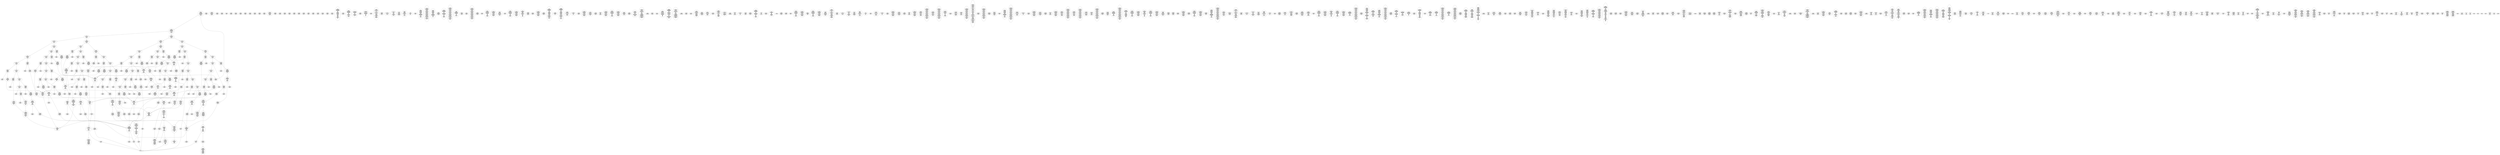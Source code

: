 /* Generated by GvGen v.1.0 (https://www.github.com/stricaud/gvgen) */

digraph G {
compound=true;
   node1 [label="[anywhere]"];
   node2 [label="# 0x0
PUSHX Data
PUSHX Data
MSTORE
PUSHX LogicData
CALLDATASIZE
LT
PUSHX Data
JUMPI
"];
   node3 [label="# 0xd
PUSHX Data
CALLDATALOAD
PUSHX BitData
SHR
PUSHX LogicData
GT
PUSHX Data
JUMPI
"];
   node4 [label="# 0x1e
PUSHX LogicData
GT
PUSHX Data
JUMPI
"];
   node5 [label="# 0x29
PUSHX LogicData
GT
PUSHX Data
JUMPI
"];
   node6 [label="# 0x34
PUSHX LogicData
EQ
PUSHX Data
JUMPI
"];
   node7 [label="# 0x3f
PUSHX LogicData
EQ
PUSHX Data
JUMPI
"];
   node8 [label="# 0x4a
PUSHX LogicData
EQ
PUSHX Data
JUMPI
"];
   node9 [label="# 0x55
PUSHX LogicData
EQ
PUSHX Data
JUMPI
"];
   node10 [label="# 0x60
PUSHX LogicData
EQ
PUSHX Data
JUMPI
"];
   node11 [label="# 0x6b
PUSHX LogicData
EQ
PUSHX Data
JUMPI
"];
   node12 [label="# 0x76
PUSHX Data
REVERT
"];
   node13 [label="# 0x7a
JUMPDEST
PUSHX LogicData
EQ
PUSHX Data
JUMPI
"];
   node14 [label="# 0x86
PUSHX LogicData
EQ
PUSHX Data
JUMPI
"];
   node15 [label="# 0x91
PUSHX LogicData
EQ
PUSHX Data
JUMPI
"];
   node16 [label="# 0x9c
PUSHX LogicData
EQ
PUSHX Data
JUMPI
"];
   node17 [label="# 0xa7
PUSHX LogicData
EQ
PUSHX Data
JUMPI
"];
   node18 [label="# 0xb2
PUSHX Data
REVERT
"];
   node19 [label="# 0xb6
JUMPDEST
PUSHX LogicData
GT
PUSHX Data
JUMPI
"];
   node20 [label="# 0xc2
PUSHX LogicData
EQ
PUSHX Data
JUMPI
"];
   node21 [label="# 0xcd
PUSHX LogicData
EQ
PUSHX Data
JUMPI
"];
   node22 [label="# 0xd8
PUSHX LogicData
EQ
PUSHX Data
JUMPI
"];
   node23 [label="# 0xe3
PUSHX LogicData
EQ
PUSHX Data
JUMPI
"];
   node24 [label="# 0xee
PUSHX LogicData
EQ
PUSHX Data
JUMPI
"];
   node25 [label="# 0xf9
PUSHX LogicData
EQ
PUSHX Data
JUMPI
"];
   node26 [label="# 0x104
PUSHX Data
REVERT
"];
   node27 [label="# 0x108
JUMPDEST
PUSHX LogicData
EQ
PUSHX Data
JUMPI
"];
   node28 [label="# 0x114
PUSHX LogicData
EQ
PUSHX Data
JUMPI
"];
   node29 [label="# 0x11f
PUSHX LogicData
EQ
PUSHX Data
JUMPI
"];
   node30 [label="# 0x12a
PUSHX LogicData
EQ
PUSHX Data
JUMPI
"];
   node31 [label="# 0x135
PUSHX LogicData
EQ
PUSHX Data
JUMPI
"];
   node32 [label="# 0x140
PUSHX Data
REVERT
"];
   node33 [label="# 0x144
JUMPDEST
PUSHX LogicData
GT
PUSHX Data
JUMPI
"];
   node34 [label="# 0x150
PUSHX LogicData
GT
PUSHX Data
JUMPI
"];
   node35 [label="# 0x15b
PUSHX LogicData
EQ
PUSHX Data
JUMPI
"];
   node36 [label="# 0x166
PUSHX LogicData
EQ
PUSHX Data
JUMPI
"];
   node37 [label="# 0x171
PUSHX LogicData
EQ
PUSHX Data
JUMPI
"];
   node38 [label="# 0x17c
PUSHX LogicData
EQ
PUSHX Data
JUMPI
"];
   node39 [label="# 0x187
PUSHX LogicData
EQ
PUSHX Data
JUMPI
"];
   node40 [label="# 0x192
PUSHX LogicData
EQ
PUSHX Data
JUMPI
"];
   node41 [label="# 0x19d
PUSHX Data
REVERT
"];
   node42 [label="# 0x1a1
JUMPDEST
PUSHX LogicData
EQ
PUSHX Data
JUMPI
"];
   node43 [label="# 0x1ad
PUSHX LogicData
EQ
PUSHX Data
JUMPI
"];
   node44 [label="# 0x1b8
PUSHX LogicData
EQ
PUSHX Data
JUMPI
"];
   node45 [label="# 0x1c3
PUSHX LogicData
EQ
PUSHX Data
JUMPI
"];
   node46 [label="# 0x1ce
PUSHX LogicData
EQ
PUSHX Data
JUMPI
"];
   node47 [label="# 0x1d9
PUSHX Data
REVERT
"];
   node48 [label="# 0x1dd
JUMPDEST
PUSHX LogicData
GT
PUSHX Data
JUMPI
"];
   node49 [label="# 0x1e9
PUSHX LogicData
EQ
PUSHX Data
JUMPI
"];
   node50 [label="# 0x1f4
PUSHX LogicData
EQ
PUSHX Data
JUMPI
"];
   node51 [label="# 0x1ff
PUSHX LogicData
EQ
PUSHX Data
JUMPI
"];
   node52 [label="# 0x20a
PUSHX LogicData
EQ
PUSHX Data
JUMPI
"];
   node53 [label="# 0x215
PUSHX LogicData
EQ
PUSHX Data
JUMPI
"];
   node54 [label="# 0x220
PUSHX LogicData
EQ
PUSHX Data
JUMPI
"];
   node55 [label="# 0x22b
PUSHX Data
REVERT
"];
   node56 [label="# 0x22f
JUMPDEST
PUSHX LogicData
EQ
PUSHX Data
JUMPI
"];
   node57 [label="# 0x23b
PUSHX LogicData
EQ
PUSHX Data
JUMPI
"];
   node58 [label="# 0x246
PUSHX LogicData
EQ
PUSHX Data
JUMPI
"];
   node59 [label="# 0x251
PUSHX LogicData
EQ
PUSHX Data
JUMPI
"];
   node60 [label="# 0x25c
PUSHX LogicData
EQ
PUSHX Data
JUMPI
"];
   node61 [label="# 0x267
JUMPDEST
PUSHX Data
REVERT
"];
   node62 [label="# 0x26c
JUMPDEST
CALLVALUE
ISZERO
PUSHX Data
JUMPI
"];
   node63 [label="# 0x274
PUSHX Data
REVERT
"];
   node64 [label="# 0x278
JUMPDEST
PUSHX Data
PUSHX Data
CALLDATASIZE
PUSHX Data
PUSHX Data
JUMP
"];
   node65 [label="# 0x287
JUMPDEST
PUSHX Data
JUMP
"];
   node66 [label="# 0x28c
JUMPDEST
PUSHX MemData
MLOAD
ISZERO
ISZERO
MSTORE
PUSHX ArithData
ADD
"];
   node67 [label="# 0x298
JUMPDEST
PUSHX MemData
MLOAD
SUB
RETURN
"];
   node68 [label="# 0x2a1
JUMPDEST
CALLVALUE
ISZERO
PUSHX Data
JUMPI
"];
   node69 [label="# 0x2a9
PUSHX Data
REVERT
"];
   node70 [label="# 0x2ad
JUMPDEST
PUSHX Data
PUSHX Data
JUMP
"];
   node71 [label="# 0x2b6
JUMPDEST
PUSHX MemData
MLOAD
PUSHX Data
PUSHX Data
JUMP
"];
   node72 [label="# 0x2c3
JUMPDEST
CALLVALUE
ISZERO
PUSHX Data
JUMPI
"];
   node73 [label="# 0x2cb
PUSHX Data
REVERT
"];
   node74 [label="# 0x2cf
JUMPDEST
PUSHX Data
PUSHX Data
CALLDATASIZE
PUSHX Data
PUSHX Data
JUMP
"];
   node75 [label="# 0x2de
JUMPDEST
PUSHX Data
JUMP
"];
   node76 [label="# 0x2e3
JUMPDEST
PUSHX MemData
MLOAD
PUSHX ArithData
PUSHX BitData
PUSHX BitData
SHL
SUB
AND
MSTORE
PUSHX ArithData
ADD
PUSHX Data
JUMP
"];
   node77 [label="# 0x2fb
JUMPDEST
CALLVALUE
ISZERO
PUSHX Data
JUMPI
"];
   node78 [label="# 0x303
PUSHX Data
REVERT
"];
   node79 [label="# 0x307
JUMPDEST
PUSHX Data
PUSHX Data
CALLDATASIZE
PUSHX Data
PUSHX Data
JUMP
"];
   node80 [label="# 0x316
JUMPDEST
PUSHX Data
JUMP
"];
   node81 [label="# 0x31b
JUMPDEST
STOP
"];
   node82 [label="# 0x31d
JUMPDEST
CALLVALUE
ISZERO
PUSHX Data
JUMPI
"];
   node83 [label="# 0x325
PUSHX Data
REVERT
"];
   node84 [label="# 0x329
JUMPDEST
PUSHX Data
PUSHX StorData
SLOAD
JUMP
"];
   node85 [label="# 0x333
JUMPDEST
PUSHX MemData
MLOAD
MSTORE
PUSHX ArithData
ADD
PUSHX Data
JUMP
"];
   node86 [label="# 0x341
JUMPDEST
CALLVALUE
ISZERO
PUSHX Data
JUMPI
"];
   node87 [label="# 0x349
PUSHX Data
REVERT
"];
   node88 [label="# 0x34d
JUMPDEST
PUSHX Data
PUSHX Data
CALLDATASIZE
PUSHX Data
PUSHX Data
JUMP
"];
   node89 [label="# 0x35c
JUMPDEST
PUSHX Data
JUMP
"];
   node90 [label="# 0x361
JUMPDEST
CALLVALUE
ISZERO
PUSHX Data
JUMPI
"];
   node91 [label="# 0x369
PUSHX Data
REVERT
"];
   node92 [label="# 0x36d
JUMPDEST
PUSHX Data
PUSHX Data
CALLDATASIZE
PUSHX Data
PUSHX Data
JUMP
"];
   node93 [label="# 0x37c
JUMPDEST
PUSHX Data
JUMP
"];
   node94 [label="# 0x381
JUMPDEST
CALLVALUE
ISZERO
PUSHX Data
JUMPI
"];
   node95 [label="# 0x389
PUSHX Data
REVERT
"];
   node96 [label="# 0x38d
JUMPDEST
PUSHX Data
PUSHX Data
JUMP
"];
   node97 [label="# 0x396
JUMPDEST
CALLVALUE
ISZERO
PUSHX Data
JUMPI
"];
   node98 [label="# 0x39e
PUSHX Data
REVERT
"];
   node99 [label="# 0x3a2
JUMPDEST
PUSHX Data
PUSHX Data
CALLDATASIZE
PUSHX Data
PUSHX Data
JUMP
"];
   node100 [label="# 0x3b1
JUMPDEST
PUSHX Data
JUMP
"];
   node101 [label="# 0x3b6
JUMPDEST
CALLVALUE
ISZERO
PUSHX Data
JUMPI
"];
   node102 [label="# 0x3be
PUSHX Data
REVERT
"];
   node103 [label="# 0x3c2
JUMPDEST
PUSHX Data
PUSHX Data
CALLDATASIZE
PUSHX Data
PUSHX Data
JUMP
"];
   node104 [label="# 0x3d1
JUMPDEST
PUSHX Data
JUMP
"];
   node105 [label="# 0x3d6
JUMPDEST
CALLVALUE
ISZERO
PUSHX Data
JUMPI
"];
   node106 [label="# 0x3de
PUSHX Data
REVERT
"];
   node107 [label="# 0x3e2
JUMPDEST
PUSHX StorData
SLOAD
PUSHX Data
PUSHX Data
DIV
PUSHX BitData
AND
JUMP
"];
   node108 [label="# 0x3f7
JUMPDEST
CALLVALUE
ISZERO
PUSHX Data
JUMPI
"];
   node109 [label="# 0x3ff
PUSHX Data
REVERT
"];
   node110 [label="# 0x403
JUMPDEST
PUSHX Data
PUSHX Data
CALLDATASIZE
PUSHX Data
PUSHX Data
JUMP
"];
   node111 [label="# 0x412
JUMPDEST
PUSHX Data
JUMP
"];
   node112 [label="# 0x417
JUMPDEST
CALLVALUE
ISZERO
PUSHX Data
JUMPI
"];
   node113 [label="# 0x41f
PUSHX Data
REVERT
"];
   node114 [label="# 0x423
JUMPDEST
PUSHX Data
PUSHX Data
CALLDATASIZE
PUSHX Data
PUSHX Data
JUMP
"];
   node115 [label="# 0x432
JUMPDEST
PUSHX Data
JUMP
"];
   node116 [label="# 0x437
JUMPDEST
CALLVALUE
ISZERO
PUSHX Data
JUMPI
"];
   node117 [label="# 0x43f
PUSHX Data
REVERT
"];
   node118 [label="# 0x443
JUMPDEST
PUSHX Data
PUSHX Data
JUMP
"];
   node119 [label="# 0x44c
JUMPDEST
CALLVALUE
ISZERO
PUSHX Data
JUMPI
"];
   node120 [label="# 0x454
PUSHX Data
REVERT
"];
   node121 [label="# 0x458
JUMPDEST
PUSHX Data
PUSHX Data
CALLDATASIZE
PUSHX Data
PUSHX Data
JUMP
"];
   node122 [label="# 0x467
JUMPDEST
PUSHX Data
JUMP
"];
   node123 [label="# 0x46c
JUMPDEST
CALLVALUE
ISZERO
PUSHX Data
JUMPI
"];
   node124 [label="# 0x474
PUSHX Data
REVERT
"];
   node125 [label="# 0x478
JUMPDEST
PUSHX Data
PUSHX Data
CALLDATASIZE
PUSHX Data
PUSHX Data
JUMP
"];
   node126 [label="# 0x487
JUMPDEST
PUSHX Data
JUMP
"];
   node127 [label="# 0x48c
JUMPDEST
PUSHX MemData
MLOAD
PUSHX Data
PUSHX Data
JUMP
"];
   node128 [label="# 0x499
JUMPDEST
CALLVALUE
ISZERO
PUSHX Data
JUMPI
"];
   node129 [label="# 0x4a1
PUSHX Data
REVERT
"];
   node130 [label="# 0x4a5
JUMPDEST
PUSHX Data
PUSHX Data
CALLDATASIZE
PUSHX Data
PUSHX Data
JUMP
"];
   node131 [label="# 0x4b4
JUMPDEST
PUSHX Data
JUMP
"];
   node132 [label="# 0x4b9
JUMPDEST
CALLVALUE
ISZERO
PUSHX Data
JUMPI
"];
   node133 [label="# 0x4c1
PUSHX Data
REVERT
"];
   node134 [label="# 0x4c5
JUMPDEST
PUSHX Data
PUSHX Data
CALLDATASIZE
PUSHX Data
PUSHX Data
JUMP
"];
   node135 [label="# 0x4d4
JUMPDEST
PUSHX Data
JUMP
"];
   node136 [label="# 0x4d9
JUMPDEST
CALLVALUE
ISZERO
PUSHX Data
JUMPI
"];
   node137 [label="# 0x4e1
PUSHX Data
REVERT
"];
   node138 [label="# 0x4e5
JUMPDEST
PUSHX StorData
SLOAD
PUSHX Data
PUSHX Data
DIV
PUSHX BitData
AND
JUMP
"];
   node139 [label="# 0x4fb
JUMPDEST
CALLVALUE
ISZERO
PUSHX Data
JUMPI
"];
   node140 [label="# 0x503
PUSHX Data
REVERT
"];
   node141 [label="# 0x507
JUMPDEST
PUSHX Data
PUSHX Data
JUMP
"];
   node142 [label="# 0x510
JUMPDEST
CALLVALUE
ISZERO
PUSHX Data
JUMPI
"];
   node143 [label="# 0x518
PUSHX Data
REVERT
"];
   node144 [label="# 0x51c
JUMPDEST
PUSHX StorData
SLOAD
PUSHX Data
PUSHX Data
DIV
PUSHX BitData
AND
JUMP
"];
   node145 [label="# 0x530
JUMPDEST
PUSHX Data
PUSHX Data
CALLDATASIZE
PUSHX Data
PUSHX Data
JUMP
"];
   node146 [label="# 0x53e
JUMPDEST
PUSHX Data
JUMP
"];
   node147 [label="# 0x543
JUMPDEST
CALLVALUE
ISZERO
PUSHX Data
JUMPI
"];
   node148 [label="# 0x54b
PUSHX Data
REVERT
"];
   node149 [label="# 0x54f
JUMPDEST
PUSHX Data
PUSHX Data
JUMP
"];
   node150 [label="# 0x558
JUMPDEST
CALLVALUE
ISZERO
PUSHX Data
JUMPI
"];
   node151 [label="# 0x560
PUSHX Data
REVERT
"];
   node152 [label="# 0x564
JUMPDEST
PUSHX Data
PUSHX Data
CALLDATASIZE
PUSHX Data
PUSHX Data
JUMP
"];
   node153 [label="# 0x573
JUMPDEST
PUSHX Data
JUMP
"];
   node154 [label="# 0x578
JUMPDEST
PUSHX Data
PUSHX Data
CALLDATASIZE
PUSHX Data
PUSHX Data
JUMP
"];
   node155 [label="# 0x586
JUMPDEST
PUSHX Data
JUMP
"];
   node156 [label="# 0x58b
JUMPDEST
CALLVALUE
ISZERO
PUSHX Data
JUMPI
"];
   node157 [label="# 0x593
PUSHX Data
REVERT
"];
   node158 [label="# 0x597
JUMPDEST
PUSHX Data
PUSHX Data
CALLDATASIZE
PUSHX Data
PUSHX Data
JUMP
"];
   node159 [label="# 0x5a6
JUMPDEST
PUSHX Data
JUMP
"];
   node160 [label="# 0x5ab
JUMPDEST
CALLVALUE
ISZERO
PUSHX Data
JUMPI
"];
   node161 [label="# 0x5b3
PUSHX Data
REVERT
"];
   node162 [label="# 0x5b7
JUMPDEST
PUSHX Data
PUSHX Data
JUMP
"];
   node163 [label="# 0x5c0
JUMPDEST
CALLVALUE
ISZERO
PUSHX Data
JUMPI
"];
   node164 [label="# 0x5c8
PUSHX Data
REVERT
"];
   node165 [label="# 0x5cc
JUMPDEST
PUSHX Data
PUSHX Data
CALLDATASIZE
PUSHX Data
PUSHX Data
JUMP
"];
   node166 [label="# 0x5db
JUMPDEST
PUSHX Data
JUMP
"];
   node167 [label="# 0x5e0
JUMPDEST
CALLVALUE
ISZERO
PUSHX Data
JUMPI
"];
   node168 [label="# 0x5e8
PUSHX Data
REVERT
"];
   node169 [label="# 0x5ec
JUMPDEST
PUSHX Data
PUSHX Data
CALLDATASIZE
PUSHX Data
PUSHX Data
JUMP
"];
   node170 [label="# 0x5fb
JUMPDEST
PUSHX Data
JUMP
"];
   node171 [label="# 0x600
JUMPDEST
CALLVALUE
ISZERO
PUSHX Data
JUMPI
"];
   node172 [label="# 0x608
PUSHX Data
REVERT
"];
   node173 [label="# 0x60c
JUMPDEST
PUSHX StorData
SLOAD
PUSHX ArithData
PUSHX BitData
PUSHX BitData
SHL
SUB
AND
PUSHX Data
JUMP
"];
   node174 [label="# 0x61e
JUMPDEST
CALLVALUE
ISZERO
PUSHX Data
JUMPI
"];
   node175 [label="# 0x626
PUSHX Data
REVERT
"];
   node176 [label="# 0x62a
JUMPDEST
PUSHX Data
PUSHX StorData
SLOAD
JUMP
"];
   node177 [label="# 0x634
JUMPDEST
CALLVALUE
ISZERO
PUSHX Data
JUMPI
"];
   node178 [label="# 0x63c
PUSHX Data
REVERT
"];
   node179 [label="# 0x640
JUMPDEST
PUSHX Data
PUSHX Data
JUMP
"];
   node180 [label="# 0x649
JUMPDEST
CALLVALUE
ISZERO
PUSHX Data
JUMPI
"];
   node181 [label="# 0x651
PUSHX Data
REVERT
"];
   node182 [label="# 0x655
JUMPDEST
PUSHX Data
PUSHX Data
CALLDATASIZE
PUSHX Data
PUSHX Data
JUMP
"];
   node183 [label="# 0x664
JUMPDEST
PUSHX Data
JUMP
"];
   node184 [label="# 0x669
JUMPDEST
CALLVALUE
ISZERO
PUSHX Data
JUMPI
"];
   node185 [label="# 0x671
PUSHX Data
REVERT
"];
   node186 [label="# 0x675
JUMPDEST
PUSHX Data
PUSHX Data
JUMP
"];
   node187 [label="# 0x67e
JUMPDEST
CALLVALUE
ISZERO
PUSHX Data
JUMPI
"];
   node188 [label="# 0x686
PUSHX Data
REVERT
"];
   node189 [label="# 0x68a
JUMPDEST
PUSHX Data
PUSHX StorData
SLOAD
JUMP
"];
   node190 [label="# 0x694
JUMPDEST
CALLVALUE
ISZERO
PUSHX Data
JUMPI
"];
   node191 [label="# 0x69c
PUSHX Data
REVERT
"];
   node192 [label="# 0x6a0
JUMPDEST
PUSHX StorData
SLOAD
PUSHX Data
PUSHX BitData
AND
JUMP
"];
   node193 [label="# 0x6ae
JUMPDEST
PUSHX MemData
MLOAD
PUSHX BitData
AND
MSTORE
PUSHX ArithData
ADD
PUSHX Data
JUMP
"];
   node194 [label="# 0x6c0
JUMPDEST
CALLVALUE
ISZERO
PUSHX Data
JUMPI
"];
   node195 [label="# 0x6c8
PUSHX Data
REVERT
"];
   node196 [label="# 0x6cc
JUMPDEST
PUSHX Data
PUSHX Data
CALLDATASIZE
PUSHX Data
PUSHX Data
JUMP
"];
   node197 [label="# 0x6db
JUMPDEST
PUSHX Data
JUMP
"];
   node198 [label="# 0x6e0
JUMPDEST
CALLVALUE
ISZERO
PUSHX Data
JUMPI
"];
   node199 [label="# 0x6e8
PUSHX Data
REVERT
"];
   node200 [label="# 0x6ec
JUMPDEST
PUSHX StorData
SLOAD
PUSHX Data
PUSHX Data
DIV
PUSHX BitData
AND
JUMP
"];
   node201 [label="# 0x6ff
JUMPDEST
CALLVALUE
ISZERO
PUSHX Data
JUMPI
"];
   node202 [label="# 0x707
PUSHX Data
REVERT
"];
   node203 [label="# 0x70b
JUMPDEST
PUSHX Data
PUSHX Data
CALLDATASIZE
PUSHX Data
PUSHX Data
JUMP
"];
   node204 [label="# 0x71a
JUMPDEST
PUSHX Data
JUMP
"];
   node205 [label="# 0x71f
JUMPDEST
CALLVALUE
ISZERO
PUSHX Data
JUMPI
"];
   node206 [label="# 0x727
PUSHX Data
REVERT
"];
   node207 [label="# 0x72b
JUMPDEST
PUSHX Data
PUSHX Data
CALLDATASIZE
PUSHX Data
PUSHX Data
JUMP
"];
   node208 [label="# 0x73a
JUMPDEST
PUSHX Data
JUMP
"];
   node209 [label="# 0x73f
JUMPDEST
CALLVALUE
ISZERO
PUSHX Data
JUMPI
"];
   node210 [label="# 0x747
PUSHX Data
REVERT
"];
   node211 [label="# 0x74b
JUMPDEST
PUSHX Data
PUSHX StorData
SLOAD
JUMP
"];
   node212 [label="# 0x755
JUMPDEST
CALLVALUE
ISZERO
PUSHX Data
JUMPI
"];
   node213 [label="# 0x75d
PUSHX Data
REVERT
"];
   node214 [label="# 0x761
JUMPDEST
PUSHX Data
PUSHX Data
CALLDATASIZE
PUSHX Data
PUSHX Data
JUMP
"];
   node215 [label="# 0x770
JUMPDEST
PUSHX Data
JUMP
"];
   node216 [label="# 0x775
JUMPDEST
CALLVALUE
ISZERO
PUSHX Data
JUMPI
"];
   node217 [label="# 0x77d
PUSHX Data
REVERT
"];
   node218 [label="# 0x781
JUMPDEST
PUSHX Data
PUSHX Data
CALLDATASIZE
PUSHX Data
PUSHX Data
JUMP
"];
   node219 [label="# 0x790
JUMPDEST
PUSHX ArithData
PUSHX BitData
PUSHX BitData
SHL
SUB
AND
PUSHX Data
MSTORE
PUSHX Data
PUSHX Data
MSTORE
PUSHX Data
SHA3
AND
MSTORE
MSTORE
SHA3
SLOAD
PUSHX BitData
AND
JUMP
"];
   node220 [label="# 0x7be
JUMPDEST
CALLVALUE
ISZERO
PUSHX Data
JUMPI
"];
   node221 [label="# 0x7c6
PUSHX Data
REVERT
"];
   node222 [label="# 0x7ca
JUMPDEST
PUSHX Data
PUSHX Data
CALLDATASIZE
PUSHX Data
PUSHX Data
JUMP
"];
   node223 [label="# 0x7d9
JUMPDEST
PUSHX Data
JUMP
"];
   node224 [label="# 0x7de
JUMPDEST
PUSHX Data
PUSHX ArithData
PUSHX BitData
PUSHX BitData
SHL
SUB
NOT
AND
PUSHX BitData
PUSHX BitData
SHL
EQ
PUSHX Data
JUMPI
"];
   node225 [label="# 0x7fa
PUSHX ArithData
PUSHX BitData
PUSHX BitData
SHL
SUB
NOT
AND
PUSHX BitData
PUSHX BitData
SHL
EQ
"];
   node226 [label="# 0x80f
JUMPDEST
PUSHX Data
JUMPI
"];
   node227 [label="# 0x815
PUSHX BitData
PUSHX BitData
SHL
PUSHX ArithData
PUSHX BitData
PUSHX BitData
SHL
SUB
NOT
AND
EQ
"];
   node228 [label="# 0x82a
JUMPDEST
JUMP
"];
   node229 [label="# 0x830
JUMPDEST
PUSHX Data
PUSHX StorData
SLOAD
PUSHX Data
PUSHX Data
JUMP
"];
   node230 [label="# 0x83f
JUMPDEST
PUSHX ArithData
ADD
PUSHX ArithData
DIV
MUL
PUSHX ArithData
ADD
PUSHX MemData
MLOAD
ADD
PUSHX Data
MSTORE
MSTORE
PUSHX ArithData
ADD
SLOAD
PUSHX Data
PUSHX Data
JUMP
"];
   node231 [label="# 0x86b
JUMPDEST
ISZERO
PUSHX Data
JUMPI
"];
   node232 [label="# 0x872
PUSHX LogicData
LT
PUSHX Data
JUMPI
"];
   node233 [label="# 0x87a
PUSHX ArithData
SLOAD
DIV
MUL
MSTORE
PUSHX ArithData
ADD
PUSHX Data
JUMP
"];
   node234 [label="# 0x88d
JUMPDEST
ADD
PUSHX Data
MSTORE
PUSHX Data
PUSHX Data
SHA3
"];
   node235 [label="# 0x89b
JUMPDEST
SLOAD
MSTORE
PUSHX ArithData
ADD
PUSHX ArithData
ADD
GT
PUSHX Data
JUMPI
"];
   node236 [label="# 0x8af
SUB
PUSHX BitData
AND
ADD
"];
   node237 [label="# 0x8b8
JUMPDEST
JUMP
"];
   node238 [label="# 0x8c2
JUMPDEST
PUSHX Data
MSTORE
PUSHX Data
PUSHX Data
MSTORE
PUSHX Data
SHA3
SLOAD
PUSHX ArithData
PUSHX BitData
PUSHX BitData
SHL
SUB
AND
PUSHX Data
JUMPI
"];
   node239 [label="# 0x8df
PUSHX MemData
MLOAD
PUSHX BitData
PUSHX BitData
SHL
MSTORE
PUSHX Data
PUSHX ArithData
ADD
MSTORE
PUSHX Data
PUSHX ArithData
ADD
MSTORE
PUSHX Data
PUSHX ArithData
ADD
MSTORE
PUSHX BitData
PUSHX BitData
SHL
PUSHX ArithData
ADD
MSTORE
PUSHX ArithData
ADD
"];
   node240 [label="# 0x937
JUMPDEST
PUSHX MemData
MLOAD
SUB
REVERT
"];
   node241 [label="# 0x940
JUMPDEST
PUSHX Data
MSTORE
PUSHX Data
PUSHX Data
MSTORE
PUSHX Data
SHA3
SLOAD
PUSHX ArithData
PUSHX BitData
PUSHX BitData
SHL
SUB
AND
JUMP
"];
   node242 [label="# 0x95c
JUMPDEST
PUSHX Data
PUSHX Data
PUSHX Data
JUMP
"];
   node243 [label="# 0x967
JUMPDEST
PUSHX ArithData
PUSHX BitData
PUSHX BitData
SHL
SUB
AND
PUSHX ArithData
PUSHX BitData
PUSHX BitData
SHL
SUB
AND
EQ
ISZERO
PUSHX Data
JUMPI
"];
   node244 [label="# 0x984
PUSHX MemData
MLOAD
PUSHX BitData
PUSHX BitData
SHL
MSTORE
PUSHX Data
PUSHX ArithData
ADD
MSTORE
PUSHX Data
PUSHX ArithData
ADD
MSTORE
PUSHX Data
PUSHX ArithData
ADD
MSTORE
PUSHX BitData
PUSHX BitData
SHL
PUSHX ArithData
ADD
MSTORE
PUSHX ArithData
ADD
PUSHX Data
JUMP
"];
   node245 [label="# 0x9d5
JUMPDEST
CALLER
PUSHX ArithData
PUSHX BitData
PUSHX BitData
SHL
SUB
AND
EQ
PUSHX Data
JUMPI
"];
   node246 [label="# 0x9e7
PUSHX Data
CALLER
PUSHX Data
JUMP
"];
   node247 [label="# 0x9f1
JUMPDEST
PUSHX Data
JUMPI
"];
   node248 [label="# 0x9f6
PUSHX MemData
MLOAD
PUSHX BitData
PUSHX BitData
SHL
MSTORE
PUSHX Data
PUSHX ArithData
ADD
MSTORE
PUSHX Data
PUSHX ArithData
ADD
MSTORE
PUSHX Data
PUSHX ArithData
ADD
MSTORE
PUSHX Data
PUSHX ArithData
ADD
MSTORE
PUSHX ArithData
ADD
PUSHX Data
JUMP
"];
   node249 [label="# 0xa63
JUMPDEST
PUSHX Data
PUSHX Data
JUMP
"];
   node250 [label="# 0xa6d
JUMPDEST
JUMP
"];
   node251 [label="# 0xa72
JUMPDEST
PUSHX StorData
SLOAD
PUSHX ArithData
PUSHX BitData
PUSHX BitData
SHL
SUB
AND
CALLER
EQ
PUSHX Data
JUMPI
"];
   node252 [label="# 0xa85
PUSHX MemData
MLOAD
PUSHX BitData
PUSHX BitData
SHL
MSTORE
PUSHX ArithData
ADD
PUSHX Data
PUSHX Data
JUMP
"];
   node253 [label="# 0xa9c
JUMPDEST
MLOAD
PUSHX Data
PUSHX Data
PUSHX ArithData
ADD
PUSHX Data
JUMP
"];
   node254 [label="# 0xaaf
JUMPDEST
JUMP
"];
   node255 [label="# 0xab3
JUMPDEST
PUSHX StorData
SLOAD
PUSHX ArithData
PUSHX BitData
PUSHX BitData
SHL
SUB
AND
CALLER
EQ
PUSHX Data
JUMPI
"];
   node256 [label="# 0xac6
PUSHX MemData
MLOAD
PUSHX BitData
PUSHX BitData
SHL
MSTORE
PUSHX ArithData
ADD
PUSHX Data
PUSHX Data
JUMP
"];
   node257 [label="# 0xadd
JUMPDEST
PUSHX StorData
SLOAD
ISZERO
ISZERO
PUSHX ArithData
MUL
PUSHX BitData
NOT
AND
OR
SSTORE
JUMP
"];
   node258 [label="# 0xaf9
JUMPDEST
PUSHX Data
PUSHX Data
PUSHX StorData
SLOAD
JUMP
"];
   node259 [label="# 0xb04
JUMPDEST
JUMP
"];
   node260 [label="# 0xb09
JUMPDEST
PUSHX Data
CALLER
PUSHX Data
JUMP
"];
   node261 [label="# 0xb13
JUMPDEST
PUSHX Data
JUMPI
"];
   node262 [label="# 0xb18
PUSHX MemData
MLOAD
PUSHX BitData
PUSHX BitData
SHL
MSTORE
PUSHX ArithData
ADD
PUSHX Data
PUSHX Data
JUMP
"];
   node263 [label="# 0xb2f
JUMPDEST
PUSHX Data
PUSHX Data
JUMP
"];
   node264 [label="# 0xb3a
JUMPDEST
PUSHX ArithData
PUSHX BitData
PUSHX BitData
SHL
SUB
AND
PUSHX Data
MSTORE
PUSHX Data
PUSHX Data
MSTORE
PUSHX Data
SHA3
SLOAD
PUSHX StorData
SLOAD
PUSHX Data
PUSHX BitData
AND
AND
PUSHX Data
JUMP
"];
   node265 [label="# 0xb66
JUMPDEST
PUSHX BitData
AND
JUMP
"];
   node266 [label="# 0xb6f
JUMPDEST
PUSHX ArithData
PUSHX BitData
PUSHX BitData
SHL
SUB
AND
PUSHX Data
MSTORE
PUSHX Data
PUSHX Data
MSTORE
PUSHX Data
SHA3
SLOAD
PUSHX StorData
SLOAD
PUSHX Data
PUSHX BitData
AND
PUSHX Data
DIV
AND
PUSHX Data
JUMP
"];
   node267 [label="# 0xba0
JUMPDEST
PUSHX BitData
AND
PUSHX LogicData
GT
ISZERO
PUSHX Data
JUMPI
"];
   node268 [label="# 0xbaf
PUSHX StorData
SLOAD
GT
ISZERO
"];
   node269 [label="# 0xbb6
JUMPDEST
PUSHX Data
JUMPI
"];
   node270 [label="# 0xbbb
PUSHX MemData
MLOAD
PUSHX BitData
PUSHX BitData
SHL
MSTORE
PUSHX ArithData
ADD
PUSHX Data
PUSHX Data
JUMP
"];
   node271 [label="# 0xbd2
JUMPDEST
PUSHX StorData
SLOAD
PUSHX Data
PUSHX StorData
SLOAD
JUMP
"];
   node272 [label="# 0xbdf
JUMPDEST
PUSHX Data
PUSHX Data
JUMP
"];
   node273 [label="# 0xbe9
JUMPDEST
GT
ISZERO
PUSHX Data
JUMPI
"];
   node274 [label="# 0xbf0
PUSHX MemData
MLOAD
PUSHX BitData
PUSHX BitData
SHL
MSTORE
PUSHX ArithData
ADD
PUSHX Data
PUSHX Data
JUMP
"];
   node275 [label="# 0xc07
JUMPDEST
PUSHX StorData
SLOAD
PUSHX ArithData
PUSHX BitData
PUSHX BitData
SHL
SUB
AND
CALLER
EQ
PUSHX Data
JUMPI
"];
   node276 [label="# 0xc1a
PUSHX MemData
MLOAD
PUSHX BitData
PUSHX BitData
SHL
MSTORE
PUSHX ArithData
ADD
PUSHX Data
PUSHX Data
JUMP
"];
   node277 [label="# 0xc31
JUMPDEST
PUSHX Data
PUSHX BitData
AND
PUSHX Data
JUMP
"];
   node278 [label="# 0xc3e
JUMPDEST
PUSHX StorData
SLOAD
PUSHX ArithData
PUSHX BitData
PUSHX BitData
SHL
SUB
AND
CALLER
EQ
PUSHX Data
JUMPI
"];
   node279 [label="# 0xc51
PUSHX MemData
MLOAD
PUSHX BitData
PUSHX BitData
SHL
MSTORE
PUSHX ArithData
ADD
PUSHX Data
PUSHX Data
JUMP
"];
   node280 [label="# 0xc68
JUMPDEST
PUSHX Data
PUSHX Data
PUSHX Data
PUSHX Data
SELFBALANCE
PUSHX Data
PUSHX Data
JUMP
"];
   node281 [label="# 0xc8c
JUMPDEST
PUSHX Data
PUSHX Data
JUMP
"];
   node282 [label="# 0xc96
JUMPDEST
PUSHX MemData
MLOAD
PUSHX Data
GAS
CALL
RETURNDATASIZE
PUSHX LogicData
EQ
PUSHX Data
JUMPI
"];
   node283 [label="# 0xcb1
PUSHX MemData
MLOAD
PUSHX BitData
NOT
PUSHX ArithData
RETURNDATASIZE
ADD
AND
ADD
PUSHX Data
MSTORE
RETURNDATASIZE
MSTORE
RETURNDATASIZE
PUSHX Data
PUSHX ArithData
ADD
RETURNDATACOPY
PUSHX Data
JUMP
"];
   node284 [label="# 0xcd2
JUMPDEST
PUSHX Data
"];
   node285 [label="# 0xcd7
JUMPDEST
PUSHX Data
JUMPI
"];
   node286 [label="# 0xce1
PUSHX Data
REVERT
"];
   node287 [label="# 0xce5
JUMPDEST
PUSHX Data
PUSHX Data
PUSHX StorData
SLOAD
PUSHX ArithData
PUSHX BitData
PUSHX BitData
SHL
SUB
AND
JUMP
"];
   node288 [label="# 0xcf9
JUMPDEST
PUSHX ArithData
PUSHX BitData
PUSHX BitData
SHL
SUB
AND
SELFBALANCE
PUSHX MemData
MLOAD
PUSHX Data
PUSHX MemData
MLOAD
SUB
GAS
CALL
RETURNDATASIZE
PUSHX LogicData
EQ
PUSHX Data
JUMPI
"];
   node289 [label="# 0xd22
PUSHX MemData
MLOAD
PUSHX BitData
NOT
PUSHX ArithData
RETURNDATASIZE
ADD
AND
ADD
PUSHX Data
MSTORE
RETURNDATASIZE
MSTORE
RETURNDATASIZE
PUSHX Data
PUSHX ArithData
ADD
RETURNDATACOPY
PUSHX Data
JUMP
"];
   node290 [label="# 0xd43
JUMPDEST
PUSHX Data
"];
   node291 [label="# 0xd48
JUMPDEST
PUSHX Data
JUMPI
"];
   node292 [label="# 0xd52
PUSHX Data
REVERT
"];
   node293 [label="# 0xd56
JUMPDEST
PUSHX Data
PUSHX MemData
MLOAD
PUSHX ArithData
ADD
PUSHX Data
MSTORE
PUSHX Data
MSTORE
PUSHX Data
JUMP
"];
   node294 [label="# 0xd71
JUMPDEST
PUSHX Data
PUSHX Data
PUSHX Data
PUSHX Data
JUMP
"];
   node295 [label="# 0xd7e
JUMPDEST
PUSHX Data
PUSHX LogicData
GT
ISZERO
PUSHX Data
JUMPI
"];
   node296 [label="# 0xd94
PUSHX Data
PUSHX Data
JUMP
"];
   node297 [label="# 0xd9b
JUMPDEST
PUSHX MemData
MLOAD
MSTORE
PUSHX ArithData
MUL
PUSHX ArithData
ADD
ADD
PUSHX Data
MSTORE
ISZERO
PUSHX Data
JUMPI
"];
   node298 [label="# 0xdb5
PUSHX ArithData
ADD
PUSHX ArithData
MUL
CALLDATASIZE
CALLDATACOPY
ADD
"];
   node299 [label="# 0xdc4
JUMPDEST
PUSHX Data
PUSHX Data
"];
   node300 [label="# 0xdcc
JUMPDEST
LT
ISZERO
PUSHX Data
JUMPI
"];
   node301 [label="# 0xdd6
PUSHX StorData
SLOAD
GT
ISZERO
"];
   node302 [label="# 0xddd
JUMPDEST
ISZERO
PUSHX Data
JUMPI
"];
   node303 [label="# 0xde3
PUSHX Data
PUSHX Data
PUSHX Data
JUMP
"];
   node304 [label="# 0xded
JUMPDEST
PUSHX ArithData
PUSHX BitData
PUSHX BitData
SHL
SUB
AND
PUSHX ArithData
PUSHX BitData
PUSHX BitData
SHL
SUB
AND
EQ
ISZERO
PUSHX Data
JUMPI
"];
   node305 [label="# 0xe0a
MLOAD
LT
PUSHX Data
JUMPI
"];
   node306 [label="# 0xe15
PUSHX Data
PUSHX Data
JUMP
"];
   node307 [label="# 0xe1c
JUMPDEST
PUSHX ArithData
MUL
ADD
ADD
MSTORE
PUSHX Data
PUSHX Data
JUMP
"];
   node308 [label="# 0xe31
JUMPDEST
"];
   node309 [label="# 0xe35
JUMPDEST
PUSHX Data
PUSHX Data
JUMP
"];
   node310 [label="# 0xe3f
JUMPDEST
PUSHX Data
JUMP
"];
   node311 [label="# 0xe48
JUMPDEST
JUMP
"];
   node312 [label="# 0xe52
JUMPDEST
PUSHX StorData
SLOAD
PUSHX ArithData
PUSHX BitData
PUSHX BitData
SHL
SUB
AND
CALLER
EQ
PUSHX Data
JUMPI
"];
   node313 [label="# 0xe65
PUSHX MemData
MLOAD
PUSHX BitData
PUSHX BitData
SHL
MSTORE
PUSHX ArithData
ADD
PUSHX Data
PUSHX Data
JUMP
"];
   node314 [label="# 0xe7c
JUMPDEST
PUSHX Data
SSTORE
JUMP
"];
   node315 [label="# 0xe81
JUMPDEST
PUSHX StorData
SLOAD
PUSHX ArithData
PUSHX BitData
PUSHX BitData
SHL
SUB
AND
CALLER
EQ
PUSHX Data
JUMPI
"];
   node316 [label="# 0xe94
PUSHX MemData
MLOAD
PUSHX BitData
PUSHX BitData
SHL
MSTORE
PUSHX ArithData
ADD
PUSHX Data
PUSHX Data
JUMP
"];
   node317 [label="# 0xeab
JUMPDEST
MLOAD
PUSHX Data
PUSHX Data
PUSHX ArithData
ADD
PUSHX Data
JUMP
"];
   node318 [label="# 0xebe
JUMPDEST
PUSHX StorData
SLOAD
PUSHX Data
PUSHX Data
JUMP
"];
   node319 [label="# 0xecb
JUMPDEST
PUSHX ArithData
ADD
PUSHX ArithData
DIV
MUL
PUSHX ArithData
ADD
PUSHX MemData
MLOAD
ADD
PUSHX Data
MSTORE
MSTORE
PUSHX ArithData
ADD
SLOAD
PUSHX Data
PUSHX Data
JUMP
"];
   node320 [label="# 0xef7
JUMPDEST
ISZERO
PUSHX Data
JUMPI
"];
   node321 [label="# 0xefe
PUSHX LogicData
LT
PUSHX Data
JUMPI
"];
   node322 [label="# 0xf06
PUSHX ArithData
SLOAD
DIV
MUL
MSTORE
PUSHX ArithData
ADD
PUSHX Data
JUMP
"];
   node323 [label="# 0xf19
JUMPDEST
ADD
PUSHX Data
MSTORE
PUSHX Data
PUSHX Data
SHA3
"];
   node324 [label="# 0xf27
JUMPDEST
SLOAD
MSTORE
PUSHX ArithData
ADD
PUSHX ArithData
ADD
GT
PUSHX Data
JUMPI
"];
   node325 [label="# 0xf3b
SUB
PUSHX BitData
AND
ADD
"];
   node326 [label="# 0xf44
JUMPDEST
JUMP
"];
   node327 [label="# 0xf4c
JUMPDEST
PUSHX BitData
AND
PUSHX LogicData
GT
ISZERO
PUSHX Data
JUMPI
"];
   node328 [label="# 0xf5b
PUSHX StorData
SLOAD
GT
ISZERO
"];
   node329 [label="# 0xf62
JUMPDEST
PUSHX Data
JUMPI
"];
   node330 [label="# 0xf67
PUSHX MemData
MLOAD
PUSHX BitData
PUSHX BitData
SHL
MSTORE
PUSHX ArithData
ADD
PUSHX Data
PUSHX Data
JUMP
"];
   node331 [label="# 0xf7e
JUMPDEST
PUSHX StorData
SLOAD
PUSHX Data
PUSHX StorData
SLOAD
JUMP
"];
   node332 [label="# 0xf8b
JUMPDEST
PUSHX Data
PUSHX Data
JUMP
"];
   node333 [label="# 0xf95
JUMPDEST
GT
ISZERO
PUSHX Data
JUMPI
"];
   node334 [label="# 0xf9c
PUSHX MemData
MLOAD
PUSHX BitData
PUSHX BitData
SHL
MSTORE
PUSHX ArithData
ADD
PUSHX Data
PUSHX Data
JUMP
"];
   node335 [label="# 0xfb3
JUMPDEST
PUSHX StorData
SLOAD
PUSHX Data
DIV
PUSHX BitData
AND
ISZERO
PUSHX Data
JUMPI
"];
   node336 [label="# 0xfc5
PUSHX MemData
MLOAD
PUSHX BitData
PUSHX BitData
SHL
MSTORE
PUSHX Data
PUSHX ArithData
ADD
MSTORE
PUSHX Data
PUSHX ArithData
ADD
MSTORE
PUSHX BitData
PUSHX BitData
SHL
PUSHX ArithData
ADD
MSTORE
PUSHX ArithData
ADD
PUSHX Data
JUMP
"];
   node337 [label="# 0x1005
JUMPDEST
PUSHX StorData
SLOAD
PUSHX Data
DIV
PUSHX BitData
AND
PUSHX Data
JUMPI
"];
   node338 [label="# 0x1017
PUSHX MemData
MLOAD
PUSHX BitData
PUSHX BitData
SHL
MSTORE
PUSHX Data
PUSHX ArithData
ADD
MSTORE
PUSHX Data
PUSHX ArithData
ADD
MSTORE
PUSHX BitData
PUSHX BitData
SHL
PUSHX ArithData
ADD
MSTORE
PUSHX ArithData
ADD
PUSHX Data
JUMP
"];
   node339 [label="# 0x1054
JUMPDEST
PUSHX StorData
SLOAD
PUSHX BitData
PUSHX Data
DIV
AND
AND
GT
ISZERO
PUSHX Data
JUMPI
"];
   node340 [label="# 0x106b
PUSHX Data
REVERT
"];
   node341 [label="# 0x106f
JUMPDEST
PUSHX BitData
AND
PUSHX StorData
SLOAD
PUSHX Data
PUSHX Data
JUMP
"];
   node342 [label="# 0x1080
JUMPDEST
CALLVALUE
LT
ISZERO
PUSHX Data
JUMPI
"];
   node343 [label="# 0x1088
PUSHX MemData
MLOAD
PUSHX BitData
PUSHX BitData
SHL
MSTORE
PUSHX Data
PUSHX ArithData
ADD
MSTORE
PUSHX Data
PUSHX ArithData
ADD
MSTORE
PUSHX BitData
PUSHX BitData
SHL
PUSHX ArithData
ADD
MSTORE
PUSHX ArithData
ADD
PUSHX Data
JUMP
"];
   node344 [label="# 0x10c5
JUMPDEST
PUSHX MemData
MLOAD
CALLER
PUSHX BitData
SHL
PUSHX BitData
NOT
AND
PUSHX ArithData
ADD
MSTORE
MLOAD
PUSHX ArithData
SUB
ADD
MSTORE
PUSHX ArithData
ADD
MSTORE
MLOAD
ADD
SHA3
PUSHX Data
PUSHX ArithData
MUL
PUSHX ArithData
ADD
PUSHX MemData
MLOAD
ADD
PUSHX Data
MSTORE
MSTORE
PUSHX ArithData
ADD
PUSHX ArithData
MUL
CALLDATACOPY
PUSHX Data
ADD
MSTORE
PUSHX Data
JUMP
"];
   node345 [label="# 0x1139
JUMPDEST
PUSHX Data
JUMPI
"];
   node346 [label="# 0x113e
PUSHX MemData
MLOAD
PUSHX BitData
PUSHX BitData
SHL
MSTORE
PUSHX Data
PUSHX ArithData
ADD
MSTORE
PUSHX Data
PUSHX ArithData
ADD
MSTORE
PUSHX BitData
PUSHX BitData
SHL
PUSHX ArithData
ADD
MSTORE
PUSHX ArithData
ADD
PUSHX Data
JUMP
"];
   node347 [label="# 0x1175
JUMPDEST
PUSHX Data
PUSHX Data
JUMP
"];
   node348 [label="# 0x117e
JUMPDEST
PUSHX Data
CALLER
PUSHX BitData
AND
PUSHX Data
JUMP
"];
   node349 [label="# 0x118b
JUMPDEST
JUMP
"];
   node350 [label="# 0x1191
JUMPDEST
PUSHX StorData
SLOAD
PUSHX Data
PUSHX Data
JUMP
"];
   node351 [label="# 0x119e
JUMPDEST
PUSHX Data
MSTORE
PUSHX Data
PUSHX Data
MSTORE
PUSHX Data
SHA3
SLOAD
PUSHX ArithData
PUSHX BitData
PUSHX BitData
SHL
SUB
AND
PUSHX Data
JUMPI
"];
   node352 [label="# 0x11bc
PUSHX MemData
MLOAD
PUSHX BitData
PUSHX BitData
SHL
MSTORE
PUSHX Data
PUSHX ArithData
ADD
MSTORE
PUSHX Data
PUSHX ArithData
ADD
MSTORE
PUSHX Data
PUSHX ArithData
ADD
MSTORE
PUSHX BitData
PUSHX BitData
SHL
PUSHX ArithData
ADD
MSTORE
PUSHX ArithData
ADD
PUSHX Data
JUMP
"];
   node353 [label="# 0x1215
JUMPDEST
PUSHX BitData
AND
PUSHX LogicData
GT
ISZERO
PUSHX Data
JUMPI
"];
   node354 [label="# 0x1224
PUSHX StorData
SLOAD
GT
ISZERO
"];
   node355 [label="# 0x122b
JUMPDEST
PUSHX Data
JUMPI
"];
   node356 [label="# 0x1230
PUSHX MemData
MLOAD
PUSHX BitData
PUSHX BitData
SHL
MSTORE
PUSHX ArithData
ADD
PUSHX Data
PUSHX Data
JUMP
"];
   node357 [label="# 0x1247
JUMPDEST
PUSHX StorData
SLOAD
PUSHX Data
PUSHX StorData
SLOAD
JUMP
"];
   node358 [label="# 0x1254
JUMPDEST
PUSHX Data
PUSHX Data
JUMP
"];
   node359 [label="# 0x125e
JUMPDEST
GT
ISZERO
PUSHX Data
JUMPI
"];
   node360 [label="# 0x1265
PUSHX MemData
MLOAD
PUSHX BitData
PUSHX BitData
SHL
MSTORE
PUSHX ArithData
ADD
PUSHX Data
PUSHX Data
JUMP
"];
   node361 [label="# 0x127c
JUMPDEST
PUSHX StorData
SLOAD
PUSHX Data
DIV
PUSHX BitData
AND
ISZERO
PUSHX Data
JUMPI
"];
   node362 [label="# 0x128e
PUSHX MemData
MLOAD
PUSHX BitData
PUSHX BitData
SHL
MSTORE
PUSHX Data
PUSHX ArithData
ADD
MSTORE
PUSHX Data
PUSHX ArithData
ADD
MSTORE
PUSHX Data
PUSHX ArithData
ADD
MSTORE
PUSHX ArithData
ADD
PUSHX Data
JUMP
"];
   node363 [label="# 0x12d5
JUMPDEST
PUSHX StorData
SLOAD
PUSHX Data
DIV
PUSHX BitData
AND
ISZERO
PUSHX Data
JUMPI
"];
   node364 [label="# 0x12e8
PUSHX MemData
MLOAD
PUSHX BitData
PUSHX BitData
SHL
MSTORE
PUSHX Data
PUSHX ArithData
ADD
MSTORE
PUSHX Data
PUSHX ArithData
ADD
MSTORE
PUSHX Data
PUSHX ArithData
ADD
MSTORE
PUSHX ArithData
ADD
PUSHX Data
JUMP
"];
   node365 [label="# 0x132f
JUMPDEST
PUSHX BitData
AND
PUSHX StorData
SLOAD
PUSHX Data
PUSHX Data
JUMP
"];
   node366 [label="# 0x1340
JUMPDEST
CALLVALUE
LT
ISZERO
PUSHX Data
JUMPI
"];
   node367 [label="# 0x1348
PUSHX MemData
MLOAD
PUSHX BitData
PUSHX BitData
SHL
MSTORE
PUSHX Data
PUSHX ArithData
ADD
MSTORE
PUSHX Data
PUSHX ArithData
ADD
MSTORE
PUSHX BitData
PUSHX BitData
SHL
PUSHX ArithData
ADD
MSTORE
PUSHX ArithData
ADD
PUSHX Data
JUMP
"];
   node368 [label="# 0x1385
JUMPDEST
PUSHX Data
PUSHX Data
JUMP
"];
   node369 [label="# 0x138e
JUMPDEST
PUSHX Data
CALLER
PUSHX BitData
AND
PUSHX Data
JUMP
"];
   node370 [label="# 0x139b
JUMPDEST
PUSHX Data
PUSHX ArithData
PUSHX BitData
PUSHX BitData
SHL
SUB
AND
PUSHX Data
JUMPI
"];
   node371 [label="# 0x13ac
PUSHX MemData
MLOAD
PUSHX BitData
PUSHX BitData
SHL
MSTORE
PUSHX Data
PUSHX ArithData
ADD
MSTORE
PUSHX Data
PUSHX ArithData
ADD
MSTORE
PUSHX Data
PUSHX ArithData
ADD
MSTORE
PUSHX BitData
PUSHX BitData
SHL
PUSHX ArithData
ADD
MSTORE
PUSHX ArithData
ADD
PUSHX Data
JUMP
"];
   node372 [label="# 0x1406
JUMPDEST
PUSHX ArithData
PUSHX BitData
PUSHX BitData
SHL
SUB
AND
PUSHX Data
MSTORE
PUSHX Data
PUSHX Data
MSTORE
PUSHX Data
SHA3
SLOAD
JUMP
"];
   node373 [label="# 0x1422
JUMPDEST
PUSHX StorData
SLOAD
PUSHX ArithData
PUSHX BitData
PUSHX BitData
SHL
SUB
AND
CALLER
EQ
PUSHX Data
JUMPI
"];
   node374 [label="# 0x1435
PUSHX MemData
MLOAD
PUSHX BitData
PUSHX BitData
SHL
MSTORE
PUSHX ArithData
ADD
PUSHX Data
PUSHX Data
JUMP
"];
   node375 [label="# 0x144c
JUMPDEST
PUSHX Data
PUSHX Data
PUSHX Data
JUMP
"];
   node376 [label="# 0x1456
JUMPDEST
JUMP
"];
   node377 [label="# 0x1458
JUMPDEST
PUSHX StorData
SLOAD
PUSHX ArithData
PUSHX BitData
PUSHX BitData
SHL
SUB
AND
CALLER
EQ
PUSHX Data
JUMPI
"];
   node378 [label="# 0x146b
PUSHX MemData
MLOAD
PUSHX BitData
PUSHX BitData
SHL
MSTORE
PUSHX ArithData
ADD
PUSHX Data
PUSHX Data
JUMP
"];
   node379 [label="# 0x1482
JUMPDEST
PUSHX StorData
SLOAD
ISZERO
ISZERO
PUSHX ArithData
MUL
PUSHX BitData
NOT
AND
OR
SSTORE
JUMP
"];
   node380 [label="# 0x14a0
JUMPDEST
PUSHX StorData
SLOAD
PUSHX ArithData
PUSHX BitData
PUSHX BitData
SHL
SUB
AND
CALLER
EQ
PUSHX Data
JUMPI
"];
   node381 [label="# 0x14b3
PUSHX MemData
MLOAD
PUSHX BitData
PUSHX BitData
SHL
MSTORE
PUSHX ArithData
ADD
PUSHX Data
PUSHX Data
JUMP
"];
   node382 [label="# 0x14ca
JUMPDEST
MLOAD
PUSHX Data
PUSHX Data
PUSHX ArithData
ADD
PUSHX Data
JUMP
"];
   node383 [label="# 0x14dd
JUMPDEST
PUSHX Data
PUSHX StorData
SLOAD
PUSHX Data
PUSHX Data
JUMP
"];
   node384 [label="# 0x14ec
JUMPDEST
PUSHX Data
CALLER
PUSHX Data
JUMP
"];
   node385 [label="# 0x14f7
JUMPDEST
PUSHX StorData
SLOAD
PUSHX Data
PUSHX Data
JUMP
"];
   node386 [label="# 0x1504
JUMPDEST
PUSHX Data
CALLER
PUSHX Data
JUMP
"];
   node387 [label="# 0x150e
JUMPDEST
PUSHX Data
JUMPI
"];
   node388 [label="# 0x1513
PUSHX MemData
MLOAD
PUSHX BitData
PUSHX BitData
SHL
MSTORE
PUSHX ArithData
ADD
PUSHX Data
PUSHX Data
JUMP
"];
   node389 [label="# 0x152a
JUMPDEST
PUSHX Data
PUSHX Data
JUMP
"];
   node390 [label="# 0x1536
JUMPDEST
PUSHX StorData
SLOAD
PUSHX ArithData
PUSHX BitData
PUSHX BitData
SHL
SUB
AND
CALLER
EQ
PUSHX Data
JUMPI
"];
   node391 [label="# 0x1549
PUSHX MemData
MLOAD
PUSHX BitData
PUSHX BitData
SHL
MSTORE
PUSHX ArithData
ADD
PUSHX Data
PUSHX Data
JUMP
"];
   node392 [label="# 0x1560
JUMPDEST
PUSHX Data
SSTORE
JUMP
"];
   node393 [label="# 0x1565
JUMPDEST
PUSHX Data
MSTORE
PUSHX Data
PUSHX Data
MSTORE
PUSHX Data
SHA3
SLOAD
PUSHX Data
PUSHX ArithData
PUSHX BitData
PUSHX BitData
SHL
SUB
AND
PUSHX Data
JUMPI
"];
   node394 [label="# 0x1585
PUSHX MemData
MLOAD
PUSHX BitData
PUSHX BitData
SHL
MSTORE
PUSHX Data
PUSHX ArithData
ADD
MSTORE
PUSHX Data
PUSHX ArithData
ADD
MSTORE
PUSHX Data
PUSHX ArithData
ADD
MSTORE
PUSHX BitData
PUSHX BitData
SHL
PUSHX ArithData
ADD
MSTORE
PUSHX ArithData
ADD
PUSHX Data
JUMP
"];
   node395 [label="# 0x15e4
JUMPDEST
PUSHX StorData
SLOAD
PUSHX Data
DIV
PUSHX BitData
AND
PUSHX Data
JUMPI
"];
   node396 [label="# 0x15f7
PUSHX StorData
SLOAD
PUSHX Data
PUSHX Data
JUMP
"];
   node397 [label="# 0x1603
JUMPDEST
PUSHX ArithData
ADD
PUSHX ArithData
DIV
MUL
PUSHX ArithData
ADD
PUSHX MemData
MLOAD
ADD
PUSHX Data
MSTORE
MSTORE
PUSHX ArithData
ADD
SLOAD
PUSHX Data
PUSHX Data
JUMP
"];
   node398 [label="# 0x162f
JUMPDEST
ISZERO
PUSHX Data
JUMPI
"];
   node399 [label="# 0x1636
PUSHX LogicData
LT
PUSHX Data
JUMPI
"];
   node400 [label="# 0x163e
PUSHX ArithData
SLOAD
DIV
MUL
MSTORE
PUSHX ArithData
ADD
PUSHX Data
JUMP
"];
   node401 [label="# 0x1651
JUMPDEST
ADD
PUSHX Data
MSTORE
PUSHX Data
PUSHX Data
SHA3
"];
   node402 [label="# 0x165f
JUMPDEST
SLOAD
MSTORE
PUSHX ArithData
ADD
PUSHX ArithData
ADD
GT
PUSHX Data
JUMPI
"];
   node403 [label="# 0x1673
SUB
PUSHX BitData
AND
ADD
"];
   node404 [label="# 0x167c
JUMPDEST
JUMP
"];
   node405 [label="# 0x1688
JUMPDEST
PUSHX Data
PUSHX Data
PUSHX Data
JUMP
"];
   node406 [label="# 0x1692
JUMPDEST
PUSHX LogicData
MLOAD
GT
PUSHX Data
JUMPI
"];
   node407 [label="# 0x169e
PUSHX MemData
MLOAD
PUSHX ArithData
ADD
PUSHX Data
MSTORE
PUSHX Data
MSTORE
PUSHX Data
JUMP
"];
   node408 [label="# 0x16b2
JUMPDEST
PUSHX Data
PUSHX Data
JUMP
"];
   node409 [label="# 0x16bc
JUMPDEST
PUSHX Data
PUSHX MemData
MLOAD
PUSHX ArithData
ADD
PUSHX Data
PUSHX Data
JUMP
"];
   node410 [label="# 0x16d0
JUMPDEST
PUSHX MemData
MLOAD
PUSHX ArithData
SUB
SUB
MSTORE
PUSHX Data
MSTORE
"];
   node411 [label="# 0x16e0
JUMPDEST
JUMP
"];
   node412 [label="# 0x16e7
JUMPDEST
PUSHX StorData
SLOAD
PUSHX ArithData
PUSHX BitData
PUSHX BitData
SHL
SUB
AND
CALLER
EQ
PUSHX Data
JUMPI
"];
   node413 [label="# 0x16fa
PUSHX MemData
MLOAD
PUSHX BitData
PUSHX BitData
SHL
MSTORE
PUSHX ArithData
ADD
PUSHX Data
PUSHX Data
JUMP
"];
   node414 [label="# 0x1711
JUMPDEST
PUSHX StorData
SLOAD
ISZERO
ISZERO
PUSHX ArithData
MUL
PUSHX BitData
NOT
AND
OR
SSTORE
JUMP
"];
   node415 [label="# 0x1731
JUMPDEST
PUSHX StorData
SLOAD
PUSHX ArithData
PUSHX BitData
PUSHX BitData
SHL
SUB
AND
CALLER
EQ
PUSHX Data
JUMPI
"];
   node416 [label="# 0x1744
PUSHX MemData
MLOAD
PUSHX BitData
PUSHX BitData
SHL
MSTORE
PUSHX ArithData
ADD
PUSHX Data
PUSHX Data
JUMP
"];
   node417 [label="# 0x175b
JUMPDEST
PUSHX ArithData
PUSHX BitData
PUSHX BitData
SHL
SUB
AND
PUSHX Data
JUMPI
"];
   node418 [label="# 0x176a
PUSHX MemData
MLOAD
PUSHX BitData
PUSHX BitData
SHL
MSTORE
PUSHX Data
PUSHX ArithData
ADD
MSTORE
PUSHX Data
PUSHX ArithData
ADD
MSTORE
PUSHX Data
PUSHX ArithData
ADD
MSTORE
PUSHX BitData
PUSHX BitData
SHL
PUSHX ArithData
ADD
MSTORE
PUSHX ArithData
ADD
PUSHX Data
JUMP
"];
   node419 [label="# 0x17c0
JUMPDEST
PUSHX Data
PUSHX Data
JUMP
"];
   node420 [label="# 0x17c9
JUMPDEST
JUMP
"];
   node421 [label="# 0x17cc
JUMPDEST
PUSHX Data
MSTORE
PUSHX Data
PUSHX Data
MSTORE
PUSHX Data
SHA3
SLOAD
PUSHX ArithData
PUSHX BitData
PUSHX BitData
SHL
SUB
NOT
AND
PUSHX ArithData
PUSHX BitData
PUSHX BitData
SHL
SUB
AND
OR
SSTORE
PUSHX Data
PUSHX Data
JUMP
"];
   node422 [label="# 0x1801
JUMPDEST
PUSHX ArithData
PUSHX BitData
PUSHX BitData
SHL
SUB
AND
PUSHX Data
PUSHX MemData
MLOAD
PUSHX MemData
MLOAD
SUB
LOGX
JUMP
"];
   node423 [label="# 0x183a
JUMPDEST
PUSHX Data
MSTORE
PUSHX Data
PUSHX Data
MSTORE
PUSHX Data
SHA3
SLOAD
PUSHX ArithData
PUSHX BitData
PUSHX BitData
SHL
SUB
AND
PUSHX Data
JUMPI
"];
   node424 [label="# 0x1857
PUSHX MemData
MLOAD
PUSHX BitData
PUSHX BitData
SHL
MSTORE
PUSHX Data
PUSHX ArithData
ADD
MSTORE
PUSHX Data
PUSHX ArithData
ADD
MSTORE
PUSHX Data
PUSHX ArithData
ADD
MSTORE
PUSHX BitData
PUSHX BitData
SHL
PUSHX ArithData
ADD
MSTORE
PUSHX ArithData
ADD
PUSHX Data
JUMP
"];
   node425 [label="# 0x18b3
JUMPDEST
PUSHX Data
PUSHX Data
PUSHX Data
JUMP
"];
   node426 [label="# 0x18be
JUMPDEST
PUSHX ArithData
PUSHX BitData
PUSHX BitData
SHL
SUB
AND
PUSHX ArithData
PUSHX BitData
PUSHX BitData
SHL
SUB
AND
EQ
PUSHX Data
JUMPI
"];
   node427 [label="# 0x18db
PUSHX ArithData
PUSHX BitData
PUSHX BitData
SHL
SUB
AND
PUSHX Data
PUSHX Data
JUMP
"];
   node428 [label="# 0x18ee
JUMPDEST
PUSHX ArithData
PUSHX BitData
PUSHX BitData
SHL
SUB
AND
EQ
"];
   node429 [label="# 0x18f9
JUMPDEST
PUSHX Data
JUMPI
"];
   node430 [label="# 0x18ff
PUSHX ArithData
PUSHX BitData
PUSHX BitData
SHL
SUB
AND
PUSHX Data
MSTORE
PUSHX Data
PUSHX Data
MSTORE
PUSHX Data
SHA3
AND
MSTORE
MSTORE
SHA3
SLOAD
PUSHX BitData
AND
"];
   node431 [label="# 0x1929
JUMPDEST
JUMP
"];
   node432 [label="# 0x1931
JUMPDEST
PUSHX ArithData
PUSHX BitData
PUSHX BitData
SHL
SUB
AND
PUSHX Data
PUSHX Data
JUMP
"];
   node433 [label="# 0x1944
JUMPDEST
PUSHX ArithData
PUSHX BitData
PUSHX BitData
SHL
SUB
AND
EQ
PUSHX Data
JUMPI
"];
   node434 [label="# 0x1953
PUSHX MemData
MLOAD
PUSHX BitData
PUSHX BitData
SHL
MSTORE
PUSHX Data
PUSHX ArithData
ADD
MSTORE
PUSHX Data
PUSHX ArithData
ADD
MSTORE
PUSHX Data
PUSHX ArithData
ADD
MSTORE
PUSHX BitData
PUSHX BitData
SHL
PUSHX ArithData
ADD
MSTORE
PUSHX ArithData
ADD
PUSHX Data
JUMP
"];
   node435 [label="# 0x19ac
JUMPDEST
PUSHX ArithData
PUSHX BitData
PUSHX BitData
SHL
SUB
AND
PUSHX Data
JUMPI
"];
   node436 [label="# 0x19bb
PUSHX MemData
MLOAD
PUSHX BitData
PUSHX BitData
SHL
MSTORE
PUSHX Data
PUSHX ArithData
ADD
MSTORE
PUSHX ArithData
ADD
MSTORE
PUSHX Data
PUSHX ArithData
ADD
MSTORE
PUSHX BitData
PUSHX BitData
SHL
PUSHX ArithData
ADD
MSTORE
PUSHX ArithData
ADD
PUSHX Data
JUMP
"];
   node437 [label="# 0x1a0e
JUMPDEST
PUSHX Data
PUSHX Data
PUSHX Data
JUMP
"];
   node438 [label="# 0x1a19
JUMPDEST
PUSHX ArithData
PUSHX BitData
PUSHX BitData
SHL
SUB
AND
PUSHX Data
MSTORE
PUSHX Data
PUSHX Data
MSTORE
PUSHX Data
SHA3
SLOAD
PUSHX Data
PUSHX Data
PUSHX Data
JUMP
"];
   node439 [label="# 0x1a42
JUMPDEST
SSTORE
PUSHX ArithData
PUSHX BitData
PUSHX BitData
SHL
SUB
AND
PUSHX Data
MSTORE
PUSHX Data
PUSHX Data
MSTORE
PUSHX Data
SHA3
SLOAD
PUSHX Data
PUSHX Data
PUSHX Data
JUMP
"];
   node440 [label="# 0x1a70
JUMPDEST
SSTORE
PUSHX Data
MSTORE
PUSHX Data
PUSHX Data
MSTORE
PUSHX MemData
SHA3
SLOAD
PUSHX ArithData
PUSHX BitData
PUSHX BitData
SHL
SUB
NOT
AND
PUSHX ArithData
PUSHX BitData
PUSHX BitData
SHL
SUB
AND
OR
SSTORE
MLOAD
AND
PUSHX Data
LOGX
JUMP
"];
   node441 [label="# 0x1ad1
JUMPDEST
PUSHX Data
"];
   node442 [label="# 0x1ad4
JUMPDEST
LT
ISZERO
PUSHX Data
JUMPI
"];
   node443 [label="# 0x1add
PUSHX Data
PUSHX StorData
SLOAD
PUSHX ArithData
ADD
SSTORE
JUMP
"];
   node444 [label="# 0x1aea
JUMPDEST
PUSHX Data
PUSHX Data
PUSHX StorData
SLOAD
JUMP
"];
   node445 [label="# 0x1af7
JUMPDEST
PUSHX Data
JUMP
"];
   node446 [label="# 0x1afc
JUMPDEST
PUSHX Data
PUSHX Data
JUMP
"];
   node447 [label="# 0x1b06
JUMPDEST
PUSHX Data
JUMP
"];
   node448 [label="# 0x1b0e
JUMPDEST
PUSHX Data
PUSHX Data
PUSHX StorData
SLOAD
PUSHX Data
JUMP
"];
   node449 [label="# 0x1b1d
JUMPDEST
PUSHX StorData
SLOAD
PUSHX Data
DIV
PUSHX BitData
AND
PUSHX Data
JUMPI
"];
   node450 [label="# 0x1b2f
PUSHX StorData
SLOAD
CALLER
PUSHX Data
MSTORE
PUSHX Data
PUSHX Data
MSTORE
PUSHX Data
SHA3
SLOAD
PUSHX BitData
AND
PUSHX Data
AND
PUSHX Data
JUMP
"];
   node451 [label="# 0x1b53
JUMPDEST
PUSHX BitData
AND
GT
ISZERO
PUSHX Data
JUMPI
"];
   node452 [label="# 0x1b5d
PUSHX Data
REVERT
"];
   node453 [label="# 0x1b61
JUMPDEST
CALLER
PUSHX Data
MSTORE
PUSHX Data
PUSHX Data
MSTORE
PUSHX Data
SHA3
SLOAD
PUSHX Data
PUSHX BitData
AND
PUSHX Data
JUMP
"];
   node454 [label="# 0x1b7f
JUMPDEST
CALLER
PUSHX Data
MSTORE
PUSHX Data
PUSHX Data
MSTORE
PUSHX Data
SHA3
SLOAD
PUSHX BitData
NOT
AND
PUSHX BitData
AND
OR
SSTORE
"];
   node455 [label="# 0x1ba1
JUMPDEST
PUSHX StorData
SLOAD
PUSHX Data
DIV
PUSHX BitData
AND
ISZERO
PUSHX Data
JUMPI
"];
   node456 [label="# 0x1bb4
PUSHX StorData
SLOAD
CALLER
PUSHX Data
MSTORE
PUSHX Data
PUSHX Data
MSTORE
PUSHX Data
SHA3
SLOAD
PUSHX BitData
PUSHX Data
DIV
AND
PUSHX Data
AND
PUSHX Data
JUMP
"];
   node457 [label="# 0x1bdd
JUMPDEST
PUSHX BitData
AND
GT
ISZERO
PUSHX Data
JUMPI
"];
   node458 [label="# 0x1be7
PUSHX Data
REVERT
"];
   node459 [label="# 0x1beb
JUMPDEST
CALLER
PUSHX Data
MSTORE
PUSHX Data
PUSHX Data
MSTORE
PUSHX Data
SHA3
SLOAD
PUSHX Data
PUSHX BitData
AND
PUSHX Data
JUMP
"];
   node460 [label="# 0x1c09
JUMPDEST
CALLER
PUSHX Data
MSTORE
PUSHX Data
PUSHX Data
MSTORE
PUSHX Data
SHA3
SLOAD
PUSHX BitData
NOT
AND
PUSHX BitData
AND
OR
SSTORE
JUMP
"];
   node461 [label="# 0x1c2d
JUMPDEST
PUSHX StorData
SLOAD
PUSHX ArithData
PUSHX BitData
PUSHX BitData
SHL
SUB
AND
PUSHX ArithData
PUSHX BitData
PUSHX BitData
SHL
SUB
NOT
AND
OR
SSTORE
PUSHX MemData
MLOAD
AND
PUSHX Data
PUSHX Data
LOGX
JUMP
"];
   node462 [label="# 0x1c7f
JUMPDEST
PUSHX ArithData
PUSHX BitData
PUSHX BitData
SHL
SUB
AND
PUSHX ArithData
PUSHX BitData
PUSHX BitData
SHL
SUB
AND
EQ
ISZERO
PUSHX Data
JUMPI
"];
   node463 [label="# 0x1c9a
PUSHX MemData
MLOAD
PUSHX BitData
PUSHX BitData
SHL
MSTORE
PUSHX Data
PUSHX ArithData
ADD
MSTORE
PUSHX Data
PUSHX ArithData
ADD
MSTORE
PUSHX Data
PUSHX ArithData
ADD
MSTORE
PUSHX ArithData
ADD
PUSHX Data
JUMP
"];
   node464 [label="# 0x1ce1
JUMPDEST
PUSHX ArithData
PUSHX BitData
PUSHX BitData
SHL
SUB
AND
PUSHX Data
MSTORE
PUSHX Data
PUSHX ArithData
MSTORE
PUSHX MemData
SHA3
AND
MSTORE
MSTORE
SHA3
SLOAD
PUSHX BitData
NOT
AND
ISZERO
ISZERO
OR
SSTORE
MLOAD
MSTORE
PUSHX Data
ADD
PUSHX MemData
MLOAD
SUB
LOGX
JUMP
"];
   node465 [label="# 0x1d4e
JUMPDEST
PUSHX Data
PUSHX Data
JUMP
"];
   node466 [label="# 0x1d59
JUMPDEST
PUSHX Data
PUSHX Data
JUMP
"];
   node467 [label="# 0x1d65
JUMPDEST
PUSHX Data
JUMPI
"];
   node468 [label="# 0x1d6a
PUSHX MemData
MLOAD
PUSHX BitData
PUSHX BitData
SHL
MSTORE
PUSHX ArithData
ADD
PUSHX Data
PUSHX Data
JUMP
"];
   node469 [label="# 0x1d81
JUMPDEST
PUSHX Data
PUSHX StorData
SLOAD
PUSHX Data
PUSHX Data
JUMP
"];
   node470 [label="# 0x1d90
JUMPDEST
PUSHX Data
PUSHX Data
JUMPI
"];
   node471 [label="# 0x1d98
PUSHX Data
MLOAD
ADD
MSTORE
PUSHX Data
MSTORE
PUSHX BitData
PUSHX BitData
SHL
PUSHX ArithData
ADD
MSTORE
JUMP
"];
   node472 [label="# 0x1db4
JUMPDEST
PUSHX Data
"];
   node473 [label="# 0x1db8
JUMPDEST
ISZERO
PUSHX Data
JUMPI
"];
   node474 [label="# 0x1dbf
PUSHX Data
PUSHX Data
JUMP
"];
   node475 [label="# 0x1dc8
JUMPDEST
PUSHX Data
PUSHX Data
PUSHX Data
JUMP
"];
   node476 [label="# 0x1dd7
JUMPDEST
PUSHX Data
JUMP
"];
   node477 [label="# 0x1dde
JUMPDEST
PUSHX Data
PUSHX LogicData
GT
ISZERO
PUSHX Data
JUMPI
"];
   node478 [label="# 0x1df2
PUSHX Data
PUSHX Data
JUMP
"];
   node479 [label="# 0x1df9
JUMPDEST
PUSHX MemData
MLOAD
MSTORE
PUSHX ArithData
ADD
PUSHX BitData
NOT
AND
PUSHX ArithData
ADD
ADD
PUSHX Data
MSTORE
ISZERO
PUSHX Data
JUMPI
"];
   node480 [label="# 0x1e17
PUSHX ArithData
ADD
CALLDATASIZE
CALLDATACOPY
ADD
"];
   node481 [label="# 0x1e23
JUMPDEST
"];
   node482 [label="# 0x1e27
JUMPDEST
ISZERO
PUSHX Data
JUMPI
"];
   node483 [label="# 0x1e2e
PUSHX Data
PUSHX Data
PUSHX Data
JUMP
"];
   node484 [label="# 0x1e38
JUMPDEST
PUSHX Data
PUSHX Data
PUSHX Data
JUMP
"];
   node485 [label="# 0x1e45
JUMPDEST
PUSHX Data
PUSHX Data
PUSHX Data
JUMP
"];
   node486 [label="# 0x1e50
JUMPDEST
PUSHX BitData
SHL
MLOAD
LT
PUSHX Data
JUMPI
"];
   node487 [label="# 0x1e5e
PUSHX Data
PUSHX Data
JUMP
"];
   node488 [label="# 0x1e65
JUMPDEST
PUSHX ArithData
ADD
ADD
PUSHX ArithData
PUSHX BitData
PUSHX BitData
SHL
SUB
NOT
AND
PUSHX BitData
BYTE
MSTORE8
PUSHX Data
PUSHX Data
PUSHX Data
JUMP
"];
   node489 [label="# 0x1e87
JUMPDEST
PUSHX Data
JUMP
"];
   node490 [label="# 0x1e8e
JUMPDEST
PUSHX Data
PUSHX MemData
MLOAD
PUSHX ArithData
ADD
PUSHX Data
MSTORE
PUSHX Data
MSTORE
PUSHX Data
JUMP
"];
   node491 [label="# 0x1ea8
JUMPDEST
PUSHX Data
PUSHX Data
PUSHX Data
JUMP
"];
   node492 [label="# 0x1eb5
JUMPDEST
EQ
JUMP
"];
   node493 [label="# 0x1ebe
JUMPDEST
PUSHX Data
PUSHX ArithData
PUSHX BitData
PUSHX BitData
SHL
SUB
AND
EXTCODESIZE
ISZERO
PUSHX Data
JUMPI
"];
   node494 [label="# 0x1ed1
PUSHX MemData
MLOAD
PUSHX BitData
PUSHX BitData
SHL
MSTORE
PUSHX ArithData
PUSHX BitData
PUSHX BitData
SHL
SUB
AND
PUSHX Data
PUSHX Data
CALLER
PUSHX ArithData
ADD
PUSHX Data
JUMP
"];
   node495 [label="# 0x1f02
JUMPDEST
PUSHX Data
PUSHX MemData
MLOAD
SUB
PUSHX Data
EXTCODESIZE
ISZERO
ISZERO
PUSHX Data
JUMPI
"];
   node496 [label="# 0x1f18
PUSHX Data
REVERT
"];
   node497 [label="# 0x1f1c
JUMPDEST
GAS
CALL
ISZERO
PUSHX Data
JUMPI
"];
   node498 [label="# 0x1f2a
PUSHX MemData
MLOAD
PUSHX ArithData
RETURNDATASIZE
ADD
PUSHX BitData
NOT
AND
ADD
MSTORE
PUSHX Data
ADD
PUSHX Data
JUMP
"];
   node499 [label="# 0x1f49
JUMPDEST
PUSHX Data
"];
   node500 [label="# 0x1f4c
JUMPDEST
PUSHX Data
JUMPI
"];
   node501 [label="# 0x1f51
RETURNDATASIZE
ISZERO
PUSHX Data
JUMPI
"];
   node502 [label="# 0x1f59
PUSHX MemData
MLOAD
PUSHX BitData
NOT
PUSHX ArithData
RETURNDATASIZE
ADD
AND
ADD
PUSHX Data
MSTORE
RETURNDATASIZE
MSTORE
RETURNDATASIZE
PUSHX Data
PUSHX ArithData
ADD
RETURNDATACOPY
PUSHX Data
JUMP
"];
   node503 [label="# 0x1f7a
JUMPDEST
PUSHX Data
"];
   node504 [label="# 0x1f7f
JUMPDEST
MLOAD
PUSHX Data
JUMPI
"];
   node505 [label="# 0x1f87
PUSHX MemData
MLOAD
PUSHX BitData
PUSHX BitData
SHL
MSTORE
PUSHX ArithData
ADD
PUSHX Data
PUSHX Data
JUMP
"];
   node506 [label="# 0x1f9e
JUMPDEST
MLOAD
PUSHX ArithData
ADD
REVERT
"];
   node507 [label="# 0x1fa6
JUMPDEST
PUSHX ArithData
PUSHX BitData
PUSHX BitData
SHL
SUB
NOT
AND
PUSHX BitData
PUSHX BitData
SHL
EQ
PUSHX Data
JUMP
"];
   node508 [label="# 0x1fc0
JUMPDEST
PUSHX Data
JUMP
"];
   node509 [label="# 0x1fcb
JUMPDEST
PUSHX Data
PUSHX Data
JUMP
"];
   node510 [label="# 0x1fd5
JUMPDEST
PUSHX Data
PUSHX Data
PUSHX Data
JUMP
"];
   node511 [label="# 0x1fe2
JUMPDEST
PUSHX Data
JUMPI
"];
   node512 [label="# 0x1fe7
PUSHX MemData
MLOAD
PUSHX BitData
PUSHX BitData
SHL
MSTORE
PUSHX ArithData
ADD
PUSHX Data
PUSHX Data
JUMP
"];
   node513 [label="# 0x1ffe
JUMPDEST
PUSHX Data
"];
   node514 [label="# 0x2003
JUMPDEST
MLOAD
LT
ISZERO
PUSHX Data
JUMPI
"];
   node515 [label="# 0x200d
PUSHX Data
MLOAD
LT
PUSHX Data
JUMPI
"];
   node516 [label="# 0x2019
PUSHX Data
PUSHX Data
JUMP
"];
   node517 [label="# 0x2020
JUMPDEST
PUSHX ArithData
MUL
PUSHX ArithData
ADD
ADD
MLOAD
GT
PUSHX Data
JUMPI
"];
   node518 [label="# 0x2032
PUSHX Data
MLOAD
PUSHX ArithData
ADD
MSTORE
ADD
MSTORE
PUSHX ArithData
ADD
PUSHX MemData
MLOAD
PUSHX ArithData
SUB
SUB
MSTORE
PUSHX Data
MSTORE
MLOAD
PUSHX ArithData
ADD
SHA3
PUSHX Data
JUMP
"];
   node519 [label="# 0x2062
JUMPDEST
PUSHX Data
MLOAD
PUSHX ArithData
ADD
MSTORE
ADD
MSTORE
PUSHX ArithData
ADD
PUSHX MemData
MLOAD
PUSHX ArithData
SUB
SUB
MSTORE
PUSHX Data
MSTORE
MLOAD
PUSHX ArithData
ADD
SHA3
"];
   node520 [label="# 0x208f
JUMPDEST
PUSHX Data
PUSHX Data
JUMP
"];
   node521 [label="# 0x209a
JUMPDEST
PUSHX Data
JUMP
"];
   node522 [label="# 0x20a2
JUMPDEST
JUMP
"];
   node523 [label="# 0x20aa
JUMPDEST
PUSHX ArithData
PUSHX BitData
PUSHX BitData
SHL
SUB
AND
PUSHX Data
JUMPI
"];
   node524 [label="# 0x20b9
PUSHX MemData
MLOAD
PUSHX BitData
PUSHX BitData
SHL
MSTORE
PUSHX Data
PUSHX ArithData
ADD
MSTORE
PUSHX ArithData
ADD
MSTORE
PUSHX Data
PUSHX ArithData
ADD
MSTORE
PUSHX ArithData
ADD
PUSHX Data
JUMP
"];
   node525 [label="# 0x2100
JUMPDEST
PUSHX Data
MSTORE
PUSHX Data
PUSHX Data
MSTORE
PUSHX Data
SHA3
SLOAD
PUSHX ArithData
PUSHX BitData
PUSHX BitData
SHL
SUB
AND
ISZERO
PUSHX Data
JUMPI
"];
   node526 [label="# 0x211e
PUSHX MemData
MLOAD
PUSHX BitData
PUSHX BitData
SHL
MSTORE
PUSHX Data
PUSHX ArithData
ADD
MSTORE
PUSHX Data
PUSHX ArithData
ADD
MSTORE
PUSHX Data
PUSHX ArithData
ADD
MSTORE
PUSHX ArithData
ADD
PUSHX Data
JUMP
"];
   node527 [label="# 0x2165
JUMPDEST
PUSHX ArithData
PUSHX BitData
PUSHX BitData
SHL
SUB
AND
PUSHX Data
MSTORE
PUSHX Data
PUSHX Data
MSTORE
PUSHX Data
SHA3
SLOAD
PUSHX Data
PUSHX Data
PUSHX Data
JUMP
"];
   node528 [label="# 0x218e
JUMPDEST
SSTORE
PUSHX Data
MSTORE
PUSHX Data
PUSHX Data
MSTORE
PUSHX MemData
SHA3
SLOAD
PUSHX ArithData
PUSHX BitData
PUSHX BitData
SHL
SUB
NOT
AND
PUSHX ArithData
PUSHX BitData
PUSHX BitData
SHL
SUB
AND
OR
SSTORE
MLOAD
PUSHX Data
LOGX
JUMP
"];
   node529 [label="# 0x21ec
JUMPDEST
SLOAD
PUSHX Data
PUSHX Data
JUMP
"];
   node530 [label="# 0x21f8
JUMPDEST
PUSHX Data
MSTORE
PUSHX Data
PUSHX Data
SHA3
PUSHX ArithData
ADD
PUSHX Data
DIV
ADD
PUSHX Data
JUMPI
"];
   node531 [label="# 0x2212
PUSHX Data
SSTORE
PUSHX Data
JUMP
"];
   node532 [label="# 0x221a
JUMPDEST
PUSHX LogicData
LT
PUSHX Data
JUMPI
"];
   node533 [label="# 0x2223
MLOAD
PUSHX BitData
NOT
AND
ADD
OR
SSTORE
PUSHX Data
JUMP
"];
   node534 [label="# 0x2233
JUMPDEST
ADD
PUSHX ArithData
ADD
SSTORE
ISZERO
PUSHX Data
JUMPI
"];
   node535 [label="# 0x2242
ADD
"];
   node536 [label="# 0x2245
JUMPDEST
GT
ISZERO
PUSHX Data
JUMPI
"];
   node537 [label="# 0x224e
MLOAD
SSTORE
PUSHX ArithData
ADD
PUSHX ArithData
ADD
PUSHX Data
JUMP
"];
   node538 [label="# 0x2260
JUMPDEST
PUSHX Data
PUSHX Data
JUMP
"];
   node539 [label="# 0x226c
JUMPDEST
JUMP
"];
   node540 [label="# 0x2270
JUMPDEST
"];
   node541 [label="# 0x2271
JUMPDEST
GT
ISZERO
PUSHX Data
JUMPI
"];
   node542 [label="# 0x227a
PUSHX Data
SSTORE
PUSHX ArithData
ADD
PUSHX Data
JUMP
"];
   node543 [label="# 0x2285
JUMPDEST
PUSHX Data
PUSHX LogicData
GT
ISZERO
PUSHX Data
JUMPI
"];
   node544 [label="# 0x2299
PUSHX Data
PUSHX Data
JUMP
"];
   node545 [label="# 0x22a0
JUMPDEST
PUSHX MemData
MLOAD
PUSHX ArithData
ADD
PUSHX BitData
NOT
AND
PUSHX ArithData
ADD
AND
ADD
GT
LT
OR
ISZERO
PUSHX Data
JUMPI
"];
   node546 [label="# 0x22c1
PUSHX Data
PUSHX Data
JUMP
"];
   node547 [label="# 0x22c8
JUMPDEST
PUSHX Data
MSTORE
MSTORE
ADD
GT
ISZERO
PUSHX Data
JUMPI
"];
   node548 [label="# 0x22dd
PUSHX Data
REVERT
"];
   node549 [label="# 0x22e1
JUMPDEST
PUSHX ArithData
ADD
CALLDATACOPY
PUSHX Data
PUSHX ArithData
ADD
ADD
MSTORE
JUMP
"];
   node550 [label="# 0x22fb
JUMPDEST
CALLDATALOAD
PUSHX ArithData
PUSHX BitData
PUSHX BitData
SHL
SUB
AND
EQ
PUSHX Data
JUMPI
"];
   node551 [label="# 0x230e
PUSHX Data
REVERT
"];
   node552 [label="# 0x2312
JUMPDEST
JUMP
"];
   node553 [label="# 0x2317
JUMPDEST
CALLDATALOAD
ISZERO
ISZERO
EQ
PUSHX Data
JUMPI
"];
   node554 [label="# 0x2323
PUSHX Data
REVERT
"];
   node555 [label="# 0x2327
JUMPDEST
CALLDATALOAD
PUSHX BitData
AND
EQ
PUSHX Data
JUMPI
"];
   node556 [label="# 0x2334
PUSHX Data
REVERT
"];
   node557 [label="# 0x2338
JUMPDEST
PUSHX Data
PUSHX LogicData
SUB
SLT
ISZERO
PUSHX Data
JUMPI
"];
   node558 [label="# 0x2346
PUSHX Data
REVERT
"];
   node559 [label="# 0x234a
JUMPDEST
PUSHX Data
PUSHX Data
JUMP
"];
   node560 [label="# 0x2353
JUMPDEST
PUSHX Data
PUSHX LogicData
SUB
SLT
ISZERO
PUSHX Data
JUMPI
"];
   node561 [label="# 0x2362
PUSHX Data
REVERT
"];
   node562 [label="# 0x2366
JUMPDEST
PUSHX Data
PUSHX Data
JUMP
"];
   node563 [label="# 0x236f
JUMPDEST
PUSHX Data
PUSHX ArithData
ADD
PUSHX Data
JUMP
"];
   node564 [label="# 0x237d
JUMPDEST
JUMP
"];
   node565 [label="# 0x2386
JUMPDEST
PUSHX Data
PUSHX Data
PUSHX LogicData
SUB
SLT
ISZERO
PUSHX Data
JUMPI
"];
   node566 [label="# 0x2397
PUSHX Data
REVERT
"];
   node567 [label="# 0x239b
JUMPDEST
PUSHX Data
PUSHX Data
JUMP
"];
   node568 [label="# 0x23a4
JUMPDEST
PUSHX Data
PUSHX ArithData
ADD
PUSHX Data
JUMP
"];
   node569 [label="# 0x23b2
JUMPDEST
PUSHX ArithData
ADD
CALLDATALOAD
JUMP
"];
   node570 [label="# 0x23c2
JUMPDEST
PUSHX Data
PUSHX Data
PUSHX LogicData
SUB
SLT
ISZERO
PUSHX Data
JUMPI
"];
   node571 [label="# 0x23d4
PUSHX Data
REVERT
"];
   node572 [label="# 0x23d8
JUMPDEST
PUSHX Data
PUSHX Data
JUMP
"];
   node573 [label="# 0x23e1
JUMPDEST
PUSHX Data
PUSHX ArithData
ADD
PUSHX Data
JUMP
"];
   node574 [label="# 0x23ef
JUMPDEST
PUSHX ArithData
ADD
CALLDATALOAD
PUSHX ArithData
ADD
CALLDATALOAD
PUSHX LogicData
GT
ISZERO
PUSHX Data
JUMPI
"];
   node575 [label="# 0x240e
PUSHX Data
REVERT
"];
   node576 [label="# 0x2412
JUMPDEST
ADD
PUSHX ArithData
ADD
SGT
PUSHX Data
JUMPI
"];
   node577 [label="# 0x241f
PUSHX Data
REVERT
"];
   node578 [label="# 0x2423
JUMPDEST
PUSHX Data
CALLDATALOAD
PUSHX ArithData
ADD
PUSHX Data
JUMP
"];
   node579 [label="# 0x2432
JUMPDEST
JUMP
"];
   node580 [label="# 0x243e
JUMPDEST
PUSHX Data
PUSHX LogicData
SUB
SLT
ISZERO
PUSHX Data
JUMPI
"];
   node581 [label="# 0x244d
PUSHX Data
REVERT
"];
   node582 [label="# 0x2451
JUMPDEST
PUSHX Data
PUSHX Data
JUMP
"];
   node583 [label="# 0x245a
JUMPDEST
PUSHX Data
PUSHX ArithData
ADD
PUSHX Data
JUMP
"];
   node584 [label="# 0x2468
JUMPDEST
PUSHX Data
PUSHX LogicData
SUB
SLT
ISZERO
PUSHX Data
JUMPI
"];
   node585 [label="# 0x2477
PUSHX Data
REVERT
"];
   node586 [label="# 0x247b
JUMPDEST
PUSHX Data
PUSHX Data
JUMP
"];
   node587 [label="# 0x2484
JUMPDEST
PUSHX ArithData
ADD
CALLDATALOAD
JUMP
"];
   node588 [label="# 0x2492
JUMPDEST
PUSHX Data
PUSHX LogicData
SUB
SLT
ISZERO
PUSHX Data
JUMPI
"];
   node589 [label="# 0x24a0
PUSHX Data
REVERT
"];
   node590 [label="# 0x24a4
JUMPDEST
PUSHX Data
PUSHX Data
JUMP
"];
   node591 [label="# 0x24ad
JUMPDEST
PUSHX Data
PUSHX LogicData
SUB
SLT
ISZERO
PUSHX Data
JUMPI
"];
   node592 [label="# 0x24bb
PUSHX Data
REVERT
"];
   node593 [label="# 0x24bf
JUMPDEST
CALLDATALOAD
JUMP
"];
   node594 [label="# 0x24c6
JUMPDEST
PUSHX Data
PUSHX LogicData
SUB
SLT
ISZERO
PUSHX Data
JUMPI
"];
   node595 [label="# 0x24d4
PUSHX Data
REVERT
"];
   node596 [label="# 0x24d8
JUMPDEST
CALLDATALOAD
PUSHX Data
PUSHX Data
JUMP
"];
   node597 [label="# 0x24e3
JUMPDEST
PUSHX Data
PUSHX LogicData
SUB
SLT
ISZERO
PUSHX Data
JUMPI
"];
   node598 [label="# 0x24f1
PUSHX Data
REVERT
"];
   node599 [label="# 0x24f5
JUMPDEST
MLOAD
PUSHX Data
PUSHX Data
JUMP
"];
   node600 [label="# 0x2500
JUMPDEST
PUSHX Data
PUSHX LogicData
SUB
SLT
ISZERO
PUSHX Data
JUMPI
"];
   node601 [label="# 0x250e
PUSHX Data
REVERT
"];
   node602 [label="# 0x2512
JUMPDEST
CALLDATALOAD
PUSHX LogicData
GT
ISZERO
PUSHX Data
JUMPI
"];
   node603 [label="# 0x2525
PUSHX Data
REVERT
"];
   node604 [label="# 0x2529
JUMPDEST
ADD
PUSHX ArithData
ADD
SGT
PUSHX Data
JUMPI
"];
   node605 [label="# 0x2536
PUSHX Data
REVERT
"];
   node606 [label="# 0x253a
JUMPDEST
PUSHX Data
CALLDATALOAD
PUSHX ArithData
ADD
PUSHX Data
JUMP
"];
   node607 [label="# 0x2549
JUMPDEST
PUSHX Data
PUSHX LogicData
SUB
SLT
ISZERO
PUSHX Data
JUMPI
"];
   node608 [label="# 0x2557
PUSHX Data
REVERT
"];
   node609 [label="# 0x255b
JUMPDEST
PUSHX Data
PUSHX Data
JUMP
"];
   node610 [label="# 0x2564
JUMPDEST
PUSHX Data
PUSHX LogicData
SUB
SLT
ISZERO
PUSHX Data
JUMPI
"];
   node611 [label="# 0x2573
PUSHX Data
REVERT
"];
   node612 [label="# 0x2577
JUMPDEST
PUSHX Data
PUSHX Data
JUMP
"];
   node613 [label="# 0x2580
JUMPDEST
PUSHX Data
PUSHX Data
PUSHX LogicData
SUB
SLT
ISZERO
PUSHX Data
JUMPI
"];
   node614 [label="# 0x2591
PUSHX Data
REVERT
"];
   node615 [label="# 0x2595
JUMPDEST
PUSHX Data
PUSHX Data
JUMP
"];
   node616 [label="# 0x259e
JUMPDEST
PUSHX ArithData
ADD
CALLDATALOAD
PUSHX LogicData
GT
ISZERO
PUSHX Data
JUMPI
"];
   node617 [label="# 0x25b7
PUSHX Data
REVERT
"];
   node618 [label="# 0x25bb
JUMPDEST
ADD
PUSHX ArithData
ADD
SLT
PUSHX Data
JUMPI
"];
   node619 [label="# 0x25cb
PUSHX Data
REVERT
"];
   node620 [label="# 0x25cf
JUMPDEST
CALLDATALOAD
GT
ISZERO
PUSHX Data
JUMPI
"];
   node621 [label="# 0x25da
PUSHX Data
REVERT
"];
   node622 [label="# 0x25de
JUMPDEST
PUSHX ArithData
PUSHX BitData
SHL
ADD
ADD
GT
ISZERO
PUSHX Data
JUMPI
"];
   node623 [label="# 0x25ef
PUSHX Data
REVERT
"];
   node624 [label="# 0x25f3
JUMPDEST
PUSHX ArithData
ADD
JUMP
"];
   node625 [label="# 0x2606
JUMPDEST
PUSHX Data
MLOAD
MSTORE
PUSHX Data
PUSHX ArithData
ADD
PUSHX ArithData
ADD
PUSHX Data
JUMP
"];
   node626 [label="# 0x261e
JUMPDEST
PUSHX ArithData
ADD
PUSHX BitData
NOT
AND
ADD
PUSHX ArithData
ADD
JUMP
"];
   node627 [label="# 0x2632
JUMPDEST
PUSHX Data
MLOAD
PUSHX ArithData
PUSHX Data
ADD
PUSHX Data
JUMP
"];
   node628 [label="# 0x2645
JUMPDEST
MLOAD
ADD
PUSHX Data
ADD
PUSHX Data
JUMP
"];
   node629 [label="# 0x2658
JUMPDEST
SLOAD
ADD
PUSHX Data
PUSHX BitData
SHR
AND
PUSHX Data
JUMPI
"];
   node630 [label="# 0x266f
PUSHX BitData
AND
"];
   node631 [label="# 0x2675
JUMPDEST
LT
EQ
ISZERO
PUSHX Data
JUMPI
"];
   node632 [label="# 0x2680
PUSHX BitData
PUSHX BitData
SHL
MSTORE
PUSHX Data
PUSHX Data
MSTORE
PUSHX Data
REVERT
"];
   node633 [label="# 0x2693
JUMPDEST
ISZERO
PUSHX Data
JUMPI
"];
   node634 [label="# 0x269b
PUSHX LogicData
EQ
PUSHX Data
JUMPI
"];
   node635 [label="# 0x26a3
PUSHX Data
JUMP
"];
   node636 [label="# 0x26a7
JUMPDEST
PUSHX BitData
NOT
AND
MSTORE
ADD
PUSHX Data
JUMP
"];
   node637 [label="# 0x26b8
JUMPDEST
PUSHX Data
MSTORE
PUSHX Data
SHA3
PUSHX Data
"];
   node638 [label="# 0x26c4
JUMPDEST
LT
ISZERO
PUSHX Data
JUMPI
"];
   node639 [label="# 0x26cd
SLOAD
ADD
MSTORE
ADD
ADD
PUSHX Data
JUMP
"];
   node640 [label="# 0x26dd
JUMPDEST
ADD
"];
   node641 [label="# 0x26e5
JUMPDEST
JUMP
"];
   node642 [label="# 0x26f6
JUMPDEST
PUSHX ArithData
PUSHX BitData
PUSHX BitData
SHL
SUB
AND
MSTORE
AND
PUSHX ArithData
ADD
MSTORE
PUSHX ArithData
ADD
MSTORE
PUSHX ArithData
PUSHX ArithData
ADD
MSTORE
PUSHX Data
PUSHX Data
ADD
PUSHX Data
JUMP
"];
   node643 [label="# 0x2729
JUMPDEST
JUMP
"];
   node644 [label="# 0x2733
JUMPDEST
PUSHX ArithData
MSTORE
MLOAD
ADD
MSTORE
PUSHX Data
ADD
PUSHX ArithData
ADD
"];
   node645 [label="# 0x274f
JUMPDEST
LT
ISZERO
PUSHX Data
JUMPI
"];
   node646 [label="# 0x2758
MLOAD
MSTORE
ADD
ADD
PUSHX ArithData
ADD
PUSHX Data
JUMP
"];
   node647 [label="# 0x276b
JUMPDEST
JUMP
"];
   node648 [label="# 0x2777
JUMPDEST
PUSHX Data
MSTORE
PUSHX Data
PUSHX Data
PUSHX ArithData
ADD
PUSHX Data
JUMP
"];
   node649 [label="# 0x278a
JUMPDEST
PUSHX ArithData
MSTORE
PUSHX Data
ADD
MSTORE
PUSHX Data
PUSHX ArithData
ADD
MSTORE
PUSHX BitData
PUSHX BitData
SHL
PUSHX ArithData
ADD
MSTORE
PUSHX ArithData
ADD
JUMP
"];
   node650 [label="# 0x27dc
JUMPDEST
PUSHX ArithData
MSTORE
PUSHX Data
ADD
MSTORE
PUSHX BitData
PUSHX BitData
SHL
PUSHX ArithData
ADD
MSTORE
PUSHX ArithData
ADD
JUMP
"];
   node651 [label="# 0x280a
JUMPDEST
PUSHX ArithData
MSTORE
ADD
MSTORE
PUSHX Data
PUSHX ArithData
ADD
MSTORE
PUSHX ArithData
ADD
JUMP
"];
   node652 [label="# 0x283f
JUMPDEST
PUSHX ArithData
MSTORE
PUSHX Data
ADD
MSTORE
PUSHX BitData
PUSHX BitData
SHL
PUSHX ArithData
ADD
MSTORE
PUSHX ArithData
ADD
JUMP
"];
   node653 [label="# 0x286d
JUMPDEST
PUSHX ArithData
MSTORE
PUSHX Data
ADD
MSTORE
PUSHX Data
PUSHX ArithData
ADD
MSTORE
PUSHX BitData
PUSHX BitData
SHL
PUSHX ArithData
ADD
MSTORE
PUSHX ArithData
ADD
JUMP
"];
   node654 [label="# 0x28be
JUMPDEST
PUSHX Data
NOT
GT
ISZERO
PUSHX Data
JUMPI
"];
   node655 [label="# 0x28ca
PUSHX Data
PUSHX Data
JUMP
"];
   node656 [label="# 0x28d1
JUMPDEST
ADD
JUMP
"];
   node657 [label="# 0x28d6
JUMPDEST
PUSHX Data
PUSHX BitData
AND
PUSHX BitData
AND
PUSHX ArithData
SUB
GT
ISZERO
PUSHX Data
JUMPI
"];
   node658 [label="# 0x28ec
PUSHX Data
PUSHX Data
JUMP
"];
   node659 [label="# 0x28f3
JUMPDEST
ADD
JUMP
"];
   node660 [label="# 0x28fb
JUMPDEST
PUSHX Data
PUSHX Data
JUMPI
"];
   node661 [label="# 0x2903
PUSHX Data
PUSHX Data
JUMP
"];
   node662 [label="# 0x290a
JUMPDEST
DIV
JUMP
"];
   node663 [label="# 0x290f
JUMPDEST
PUSHX Data
PUSHX BitData
NOT
DIV
GT
ISZERO
ISZERO
AND
ISZERO
PUSHX Data
JUMPI
"];
   node664 [label="# 0x2922
PUSHX Data
PUSHX Data
JUMP
"];
   node665 [label="# 0x2929
JUMPDEST
MUL
JUMP
"];
   node666 [label="# 0x292e
JUMPDEST
PUSHX Data
LT
ISZERO
PUSHX Data
JUMPI
"];
   node667 [label="# 0x2939
PUSHX Data
PUSHX Data
JUMP
"];
   node668 [label="# 0x2940
JUMPDEST
SUB
JUMP
"];
   node669 [label="# 0x2945
JUMPDEST
PUSHX Data
PUSHX BitData
AND
PUSHX BitData
AND
LT
ISZERO
PUSHX Data
JUMPI
"];
   node670 [label="# 0x2958
PUSHX Data
PUSHX Data
JUMP
"];
   node671 [label="# 0x295f
JUMPDEST
SUB
JUMP
"];
   node672 [label="# 0x2968
JUMPDEST
PUSHX Data
"];
   node673 [label="# 0x296b
JUMPDEST
LT
ISZERO
PUSHX Data
JUMPI
"];
   node674 [label="# 0x2974
ADD
MLOAD
ADD
MSTORE
PUSHX ArithData
ADD
PUSHX Data
JUMP
"];
   node675 [label="# 0x2983
JUMPDEST
GT
ISZERO
PUSHX Data
JUMPI
"];
   node676 [label="# 0x298c
PUSHX Data
ADD
MSTORE
JUMP
"];
   node677 [label="# 0x2994
JUMPDEST
PUSHX BitData
SHR
AND
PUSHX Data
JUMPI
"];
   node678 [label="# 0x29a2
PUSHX BitData
AND
"];
   node679 [label="# 0x29a8
JUMPDEST
PUSHX LogicData
LT
EQ
ISZERO
PUSHX Data
JUMPI
"];
   node680 [label="# 0x29b4
PUSHX BitData
PUSHX BitData
SHL
PUSHX Data
MSTORE
PUSHX Data
PUSHX Data
MSTORE
PUSHX Data
PUSHX Data
REVERT
"];
   node681 [label="# 0x29c9
JUMPDEST
JUMP
"];
   node682 [label="# 0x29cf
JUMPDEST
PUSHX Data
PUSHX BitData
NOT
EQ
ISZERO
PUSHX Data
JUMPI
"];
   node683 [label="# 0x29dc
PUSHX Data
PUSHX Data
JUMP
"];
   node684 [label="# 0x29e3
JUMPDEST
PUSHX ArithData
ADD
JUMP
"];
   node685 [label="# 0x29ea
JUMPDEST
PUSHX Data
PUSHX Data
JUMPI
"];
   node686 [label="# 0x29f2
PUSHX Data
PUSHX Data
JUMP
"];
   node687 [label="# 0x29f9
JUMPDEST
MOD
JUMP
"];
   node688 [label="# 0x29fe
JUMPDEST
PUSHX BitData
PUSHX BitData
SHL
PUSHX Data
MSTORE
PUSHX Data
PUSHX Data
MSTORE
PUSHX Data
PUSHX Data
REVERT
"];
   node689 [label="# 0x2a14
JUMPDEST
PUSHX BitData
PUSHX BitData
SHL
PUSHX Data
MSTORE
PUSHX Data
PUSHX Data
MSTORE
PUSHX Data
PUSHX Data
REVERT
"];
   node690 [label="# 0x2a2a
JUMPDEST
PUSHX BitData
PUSHX BitData
SHL
PUSHX Data
MSTORE
PUSHX Data
PUSHX Data
MSTORE
PUSHX Data
PUSHX Data
REVERT
"];
   node691 [label="# 0x2a40
JUMPDEST
PUSHX BitData
PUSHX BitData
SHL
PUSHX Data
MSTORE
PUSHX Data
PUSHX Data
MSTORE
PUSHX Data
PUSHX Data
REVERT
"];
   node692 [label="# 0x2a56
JUMPDEST
PUSHX ArithData
PUSHX BitData
PUSHX BitData
SHL
SUB
NOT
AND
EQ
PUSHX Data
JUMPI
"];
   node693 [label="# 0x2a68
PUSHX Data
REVERT
"];
   node694 [label="# 0x2a6c
INVALID
"];
   node695 [label="# 0x2a6d
LOGX
PUSHX Data
INVALID
"];
   node696 [label="# 0x2a75
SLT
SHA3
INVALID
"];
   node697 [label="# 0x2a79
SHR
LOGX
INVALID
"];
   node698 [label="# 0x2a7c
INVALID
"];
   node699 [label="# 0x2a7d
INVALID
"];
   node700 [label="# 0x2a7e
INVALID
"];
   node701 [label="# 0x2a7f
INVALID
"];
   node702 [label="# 0x2a80
LOGX
CALLVALUE
SHA3
INVALID
"];
   node703 [label="# 0x2a84
MUL
INVALID
"];
   node704 [label="# 0x2a86
GASLIMIT
"];
node2->node61;
node2->node3;
node3->node33;
node3->node4;
node4->node19;
node4->node5;
node5->node13;
node5->node6;
node6->node201;
node6->node7;
node7->node205;
node7->node8;
node8->node209;
node8->node9;
node9->node212;
node9->node10;
node10->node216;
node10->node11;
node11->node220;
node11->node12;
node13->node184;
node13->node14;
node14->node187;
node14->node15;
node15->node190;
node15->node16;
node16->node194;
node16->node17;
node17->node198;
node17->node18;
node19->node27;
node19->node20;
node20->node163;
node20->node21;
node21->node167;
node21->node22;
node22->node171;
node22->node23;
node23->node174;
node23->node24;
node24->node177;
node24->node25;
node25->node180;
node25->node26;
node27->node147;
node27->node28;
node28->node150;
node28->node29;
node29->node154;
node29->node30;
node30->node156;
node30->node31;
node31->node160;
node31->node32;
node33->node48;
node33->node34;
node34->node42;
node34->node35;
node35->node128;
node35->node36;
node36->node132;
node36->node37;
node37->node136;
node37->node38;
node38->node139;
node38->node39;
node39->node142;
node39->node40;
node40->node145;
node40->node41;
node42->node108;
node42->node43;
node43->node112;
node43->node44;
node44->node116;
node44->node45;
node45->node119;
node45->node46;
node46->node123;
node46->node47;
node48->node56;
node48->node49;
node49->node86;
node49->node50;
node50->node90;
node50->node51;
node51->node94;
node51->node52;
node52->node97;
node52->node53;
node53->node101;
node53->node54;
node54->node105;
node54->node55;
node56->node62;
node56->node57;
node57->node68;
node57->node58;
node58->node72;
node58->node59;
node59->node77;
node59->node60;
node60->node82;
node60->node61;
node62->node64;
node62->node63;
node64->node594;
node66->node67;
node68->node70;
node68->node69;
node70->node229;
node72->node74;
node72->node73;
node74->node591;
node76->node67;
node77->node79;
node77->node78;
node79->node584;
node82->node84;
node82->node83;
node84->node85;
node85->node67;
node86->node88;
node86->node87;
node88->node600;
node90->node92;
node90->node91;
node92->node588;
node94->node96;
node94->node95;
node96->node258;
node97->node99;
node97->node98;
node99->node565;
node101->node103;
node101->node102;
node103->node557;
node105->node107;
node105->node106;
node107->node66;
node108->node110;
node108->node109;
node110->node557;
node112->node114;
node112->node113;
node114->node610;
node116->node118;
node116->node117;
node118->node278;
node119->node121;
node119->node120;
node121->node565;
node123->node125;
node123->node124;
node125->node557;
node128->node130;
node128->node129;
node130->node591;
node132->node134;
node132->node133;
node134->node600;
node136->node138;
node136->node137;
node138->node66;
node139->node141;
node139->node140;
node141->node318;
node142->node144;
node142->node143;
node144->node66;
node145->node613;
node147->node149;
node147->node148;
node149->node350;
node150->node152;
node150->node151;
node152->node591;
node154->node607;
node156->node158;
node156->node157;
node158->node557;
node160->node162;
node160->node161;
node162->node373;
node163->node165;
node163->node164;
node165->node588;
node167->node169;
node167->node168;
node169->node600;
node171->node173;
node171->node172;
node173->node76;
node174->node176;
node174->node175;
node176->node85;
node177->node179;
node177->node178;
node179->node383;
node180->node182;
node180->node181;
node182->node580;
node184->node186;
node184->node185;
node186->node385;
node187->node189;
node187->node188;
node189->node85;
node190->node192;
node190->node191;
node192->node193;
node193->node67;
node194->node196;
node194->node195;
node196->node570;
node198->node200;
node198->node199;
node200->node193;
node201->node203;
node201->node202;
node203->node591;
node205->node207;
node205->node206;
node207->node591;
node209->node211;
node209->node210;
node211->node85;
node212->node214;
node212->node213;
node214->node588;
node216->node218;
node216->node217;
node218->node560;
node220->node222;
node220->node221;
node222->node557;
node229->node677;
node258->node259;
node259->node1;
node278->node280;
node278->node279;
node279->node651;
node280->node663;
node318->node677;
node350->node677;
node373->node375;
node373->node374;
node374->node651;
node375->node461;
node376->node1;
node383->node677;
node385->node677;
node420->node1;
node461->node376;
node543->node545;
node543->node544;
node544->node691;
node545->node547;
node545->node546;
node546->node691;
node547->node549;
node547->node548;
node549->node1;
node550->node552;
node550->node551;
node552->node1;
node553->node552;
node553->node554;
node555->node552;
node555->node556;
node557->node559;
node557->node558;
node559->node550;
node560->node562;
node560->node561;
node562->node550;
node565->node567;
node565->node566;
node567->node550;
node570->node572;
node570->node571;
node572->node550;
node580->node582;
node580->node581;
node582->node550;
node584->node586;
node584->node585;
node586->node550;
node588->node590;
node588->node589;
node590->node553;
node591->node593;
node591->node592;
node593->node1;
node594->node596;
node594->node595;
node596->node692;
node600->node602;
node600->node601;
node602->node604;
node602->node603;
node604->node606;
node604->node605;
node606->node543;
node607->node609;
node607->node608;
node609->node555;
node610->node612;
node610->node611;
node612->node555;
node613->node615;
node613->node614;
node615->node555;
node651->node240;
node663->node665;
node663->node664;
node664->node688;
node665->node1;
node677->node679;
node677->node678;
node678->node679;
node679->node681;
node679->node680;
node681->node1;
node692->node420;
node692->node693;
}
